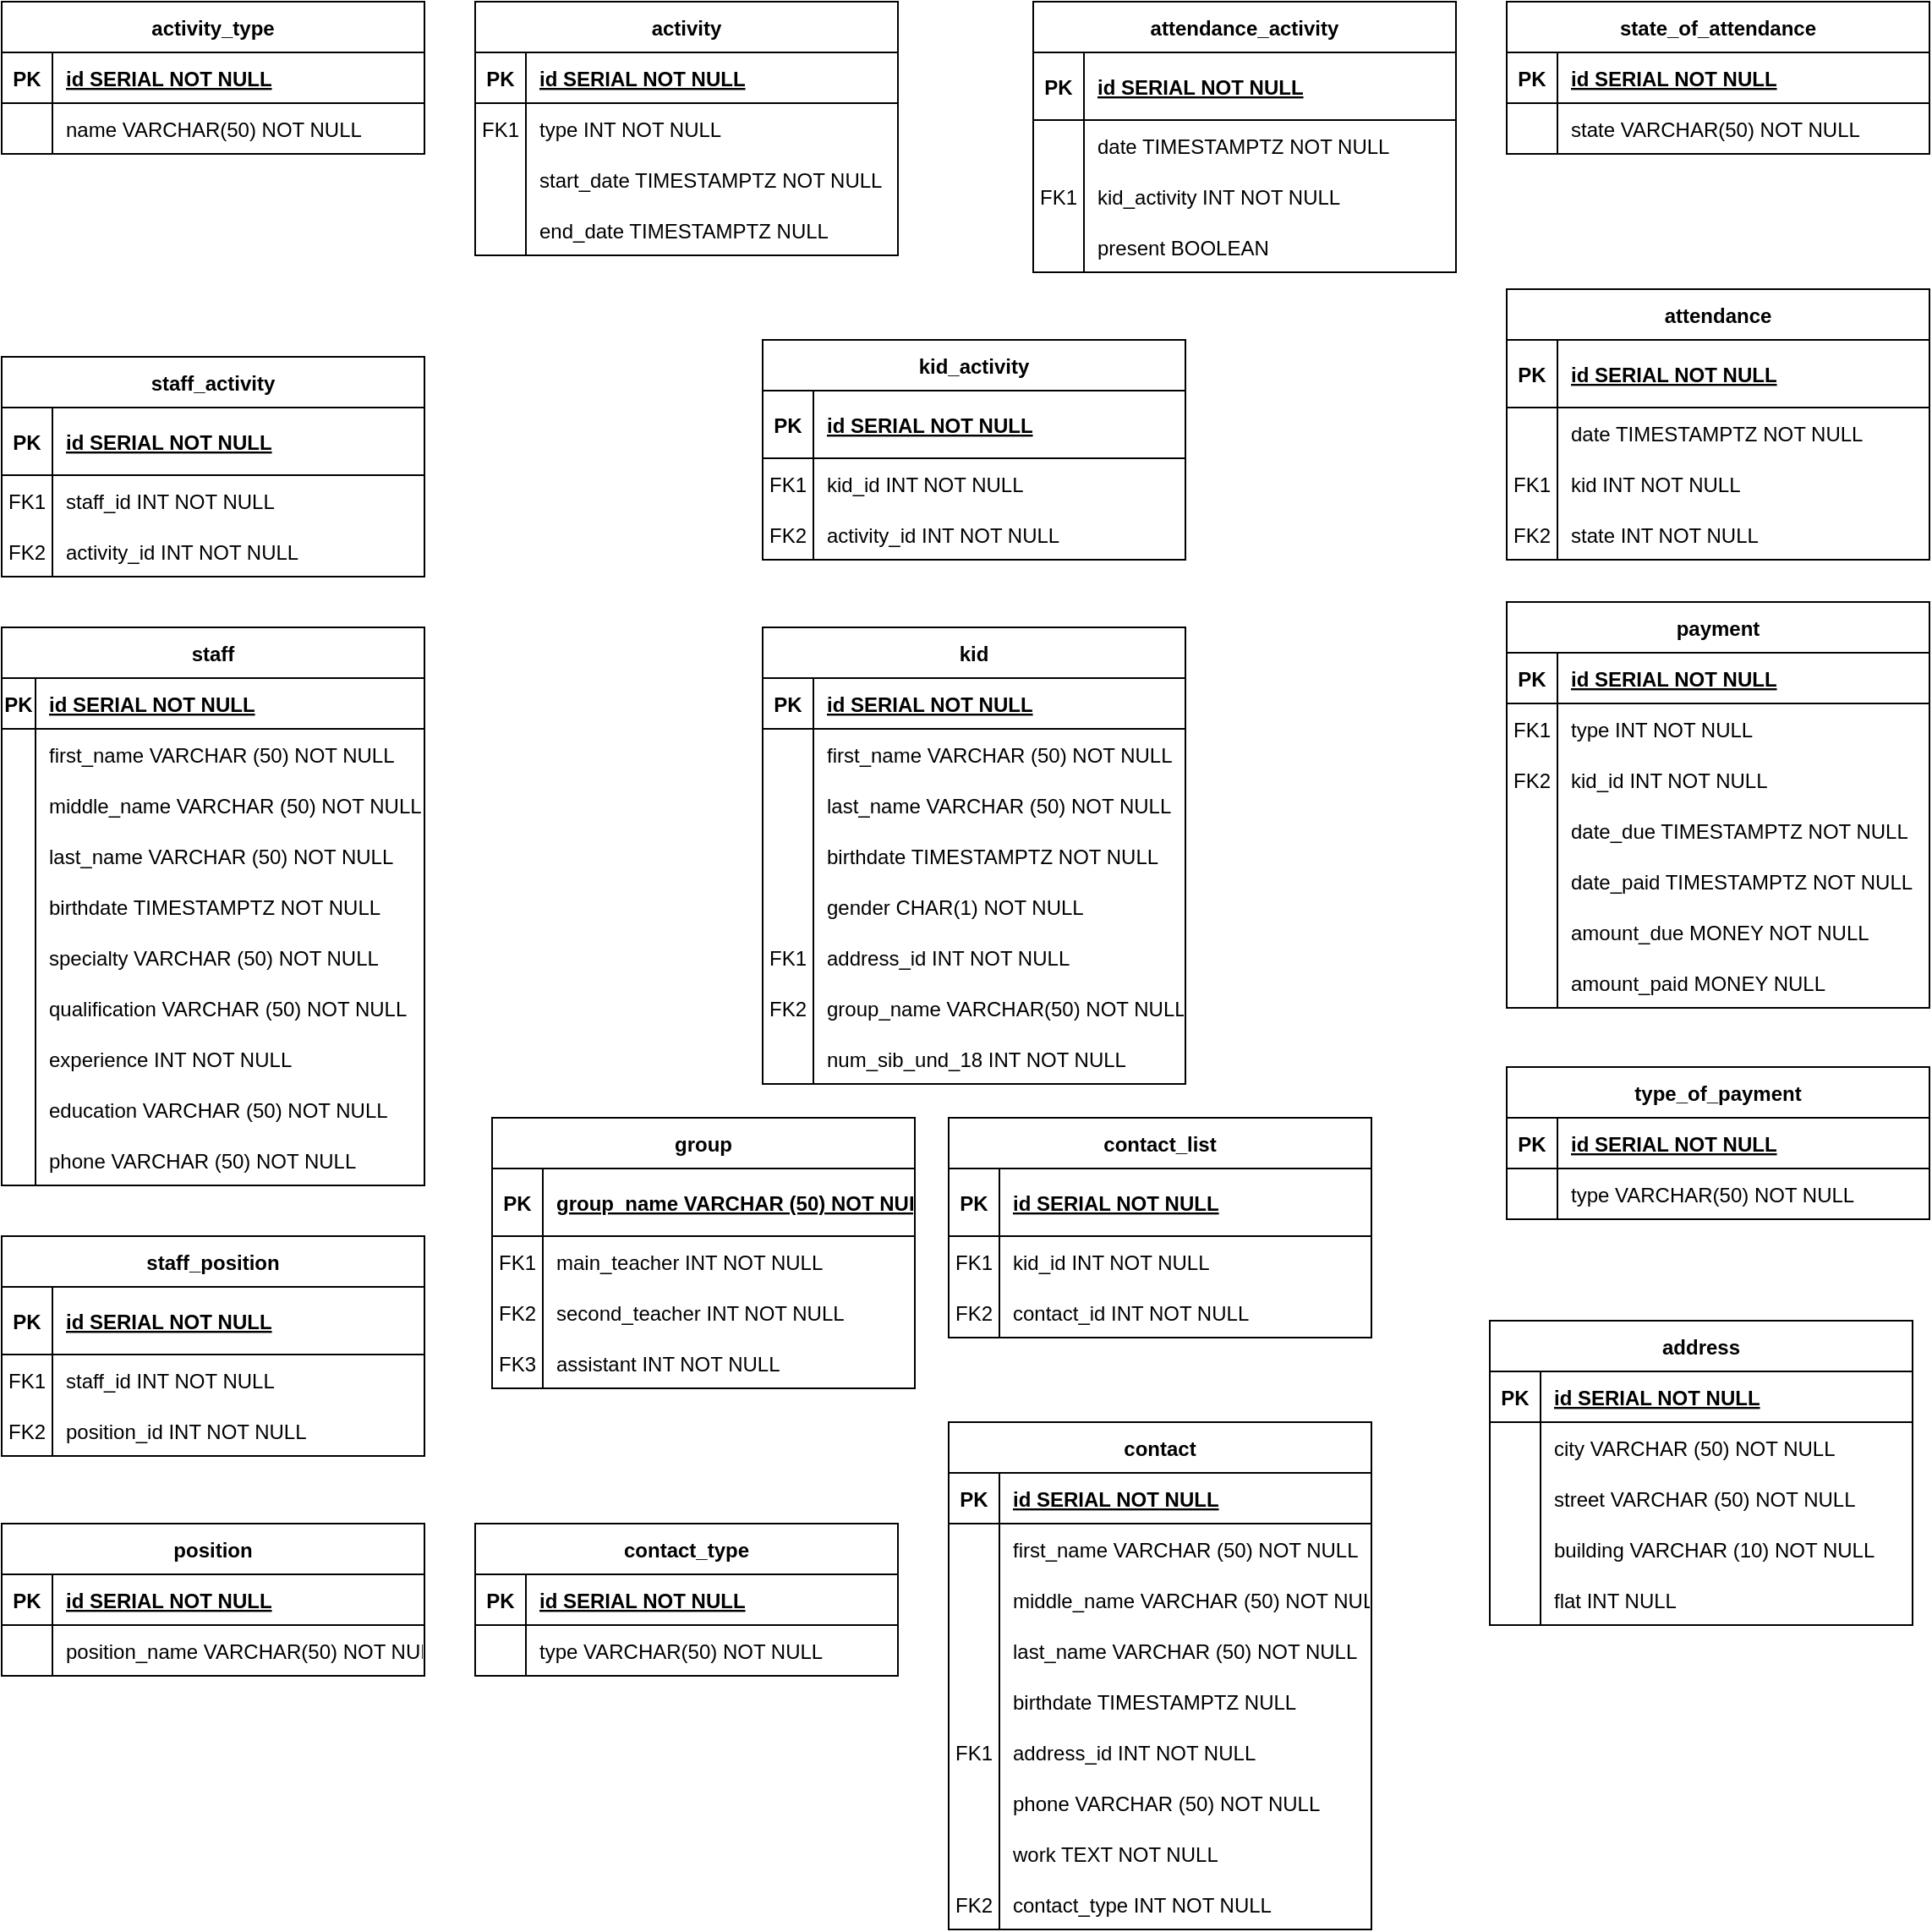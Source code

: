 <mxfile version="13.7.5" type="github">
  <diagram id="R2lEEEUBdFMjLlhIrx00" name="Page-1">
    <mxGraphModel dx="1730" dy="1028" grid="1" gridSize="10" guides="1" tooltips="1" connect="1" arrows="1" fold="1" page="1" pageScale="1" pageWidth="1169" pageHeight="827" math="0" shadow="0" extFonts="Permanent Marker^https://fonts.googleapis.com/css?family=Permanent+Marker">
      <root>
        <mxCell id="0" />
        <mxCell id="1" parent="0" />
        <mxCell id="ZOKaeOvNHsElPgNqhk1k-49" value="attendance_activity" style="shape=table;startSize=30;container=1;collapsible=1;childLayout=tableLayout;fixedRows=1;rowLines=0;fontStyle=1;align=center;resizeLast=1;" vertex="1" parent="1">
          <mxGeometry x="620" y="20" width="250" height="160" as="geometry" />
        </mxCell>
        <mxCell id="ZOKaeOvNHsElPgNqhk1k-50" value="" style="shape=partialRectangle;collapsible=0;dropTarget=0;pointerEvents=0;fillColor=none;points=[[0,0.5],[1,0.5]];portConstraint=eastwest;top=0;left=0;right=0;bottom=1;" vertex="1" parent="ZOKaeOvNHsElPgNqhk1k-49">
          <mxGeometry y="30" width="250" height="40" as="geometry" />
        </mxCell>
        <mxCell id="ZOKaeOvNHsElPgNqhk1k-51" value="PK" style="shape=partialRectangle;overflow=hidden;connectable=0;fillColor=none;top=0;left=0;bottom=0;right=0;fontStyle=1;" vertex="1" parent="ZOKaeOvNHsElPgNqhk1k-50">
          <mxGeometry width="30" height="40" as="geometry" />
        </mxCell>
        <mxCell id="ZOKaeOvNHsElPgNqhk1k-52" value="id SERIAL NOT NULL " style="shape=partialRectangle;overflow=hidden;connectable=0;fillColor=none;top=0;left=0;bottom=0;right=0;align=left;spacingLeft=6;fontStyle=5;" vertex="1" parent="ZOKaeOvNHsElPgNqhk1k-50">
          <mxGeometry x="30" width="220" height="40" as="geometry" />
        </mxCell>
        <mxCell id="ZOKaeOvNHsElPgNqhk1k-53" value="" style="shape=partialRectangle;collapsible=0;dropTarget=0;pointerEvents=0;fillColor=none;points=[[0,0.5],[1,0.5]];portConstraint=eastwest;top=0;left=0;right=0;bottom=0;" vertex="1" parent="ZOKaeOvNHsElPgNqhk1k-49">
          <mxGeometry y="70" width="250" height="30" as="geometry" />
        </mxCell>
        <mxCell id="ZOKaeOvNHsElPgNqhk1k-54" value="" style="shape=partialRectangle;overflow=hidden;connectable=0;fillColor=none;top=0;left=0;bottom=0;right=0;" vertex="1" parent="ZOKaeOvNHsElPgNqhk1k-53">
          <mxGeometry width="30" height="30" as="geometry" />
        </mxCell>
        <mxCell id="ZOKaeOvNHsElPgNqhk1k-55" value="date TIMESTAMPTZ NOT NULL" style="shape=partialRectangle;overflow=hidden;connectable=0;fillColor=none;top=0;left=0;bottom=0;right=0;align=left;spacingLeft=6;" vertex="1" parent="ZOKaeOvNHsElPgNqhk1k-53">
          <mxGeometry x="30" width="220" height="30" as="geometry" />
        </mxCell>
        <mxCell id="ZOKaeOvNHsElPgNqhk1k-56" value="" style="shape=partialRectangle;collapsible=0;dropTarget=0;pointerEvents=0;fillColor=none;points=[[0,0.5],[1,0.5]];portConstraint=eastwest;top=0;left=0;right=0;bottom=0;" vertex="1" parent="ZOKaeOvNHsElPgNqhk1k-49">
          <mxGeometry y="100" width="250" height="30" as="geometry" />
        </mxCell>
        <mxCell id="ZOKaeOvNHsElPgNqhk1k-57" value="FK1" style="shape=partialRectangle;overflow=hidden;connectable=0;fillColor=none;top=0;left=0;bottom=0;right=0;" vertex="1" parent="ZOKaeOvNHsElPgNqhk1k-56">
          <mxGeometry width="30" height="30" as="geometry" />
        </mxCell>
        <mxCell id="ZOKaeOvNHsElPgNqhk1k-58" value="kid_activity INT NOT NULL" style="shape=partialRectangle;overflow=hidden;connectable=0;fillColor=none;top=0;left=0;bottom=0;right=0;align=left;spacingLeft=6;" vertex="1" parent="ZOKaeOvNHsElPgNqhk1k-56">
          <mxGeometry x="30" width="220" height="30" as="geometry" />
        </mxCell>
        <mxCell id="ZOKaeOvNHsElPgNqhk1k-59" value="" style="shape=partialRectangle;collapsible=0;dropTarget=0;pointerEvents=0;fillColor=none;points=[[0,0.5],[1,0.5]];portConstraint=eastwest;top=0;left=0;right=0;bottom=0;" vertex="1" parent="ZOKaeOvNHsElPgNqhk1k-49">
          <mxGeometry y="130" width="250" height="30" as="geometry" />
        </mxCell>
        <mxCell id="ZOKaeOvNHsElPgNqhk1k-60" value="" style="shape=partialRectangle;overflow=hidden;connectable=0;fillColor=none;top=0;left=0;bottom=0;right=0;" vertex="1" parent="ZOKaeOvNHsElPgNqhk1k-59">
          <mxGeometry width="30" height="30" as="geometry" />
        </mxCell>
        <mxCell id="ZOKaeOvNHsElPgNqhk1k-61" value="present BOOLEAN" style="shape=partialRectangle;overflow=hidden;connectable=0;fillColor=none;top=0;left=0;bottom=0;right=0;align=left;spacingLeft=6;" vertex="1" parent="ZOKaeOvNHsElPgNqhk1k-59">
          <mxGeometry x="30" width="220" height="30" as="geometry" />
        </mxCell>
        <mxCell id="ZOKaeOvNHsElPgNqhk1k-279" value="state_of_attendance" style="shape=table;startSize=30;container=1;collapsible=1;childLayout=tableLayout;fixedRows=1;rowLines=0;fontStyle=1;align=center;resizeLast=1;" vertex="1" parent="1">
          <mxGeometry x="900" y="20" width="250" height="90" as="geometry" />
        </mxCell>
        <mxCell id="ZOKaeOvNHsElPgNqhk1k-280" value="" style="shape=partialRectangle;collapsible=0;dropTarget=0;pointerEvents=0;fillColor=none;points=[[0,0.5],[1,0.5]];portConstraint=eastwest;top=0;left=0;right=0;bottom=1;" vertex="1" parent="ZOKaeOvNHsElPgNqhk1k-279">
          <mxGeometry y="30" width="250" height="30" as="geometry" />
        </mxCell>
        <mxCell id="ZOKaeOvNHsElPgNqhk1k-281" value="PK" style="shape=partialRectangle;overflow=hidden;connectable=0;fillColor=none;top=0;left=0;bottom=0;right=0;fontStyle=1;" vertex="1" parent="ZOKaeOvNHsElPgNqhk1k-280">
          <mxGeometry width="30" height="30" as="geometry" />
        </mxCell>
        <mxCell id="ZOKaeOvNHsElPgNqhk1k-282" value="id SERIAL NOT NULL" style="shape=partialRectangle;overflow=hidden;connectable=0;fillColor=none;top=0;left=0;bottom=0;right=0;align=left;spacingLeft=6;fontStyle=5;" vertex="1" parent="ZOKaeOvNHsElPgNqhk1k-280">
          <mxGeometry x="30" width="220" height="30" as="geometry" />
        </mxCell>
        <mxCell id="ZOKaeOvNHsElPgNqhk1k-283" value="" style="shape=partialRectangle;collapsible=0;dropTarget=0;pointerEvents=0;fillColor=none;points=[[0,0.5],[1,0.5]];portConstraint=eastwest;top=0;left=0;right=0;bottom=0;" vertex="1" parent="ZOKaeOvNHsElPgNqhk1k-279">
          <mxGeometry y="60" width="250" height="30" as="geometry" />
        </mxCell>
        <mxCell id="ZOKaeOvNHsElPgNqhk1k-284" value="" style="shape=partialRectangle;overflow=hidden;connectable=0;fillColor=none;top=0;left=0;bottom=0;right=0;" vertex="1" parent="ZOKaeOvNHsElPgNqhk1k-283">
          <mxGeometry width="30" height="30" as="geometry" />
        </mxCell>
        <mxCell id="ZOKaeOvNHsElPgNqhk1k-285" value="state VARCHAR(50) NOT NULL" style="shape=partialRectangle;overflow=hidden;connectable=0;fillColor=none;top=0;left=0;bottom=0;right=0;align=left;spacingLeft=6;" vertex="1" parent="ZOKaeOvNHsElPgNqhk1k-283">
          <mxGeometry x="30" width="220" height="30" as="geometry" />
        </mxCell>
        <mxCell id="ZOKaeOvNHsElPgNqhk1k-34" value="attendance" style="shape=table;startSize=30;container=1;collapsible=1;childLayout=tableLayout;fixedRows=1;rowLines=0;fontStyle=1;align=center;resizeLast=1;" vertex="1" parent="1">
          <mxGeometry x="900" y="190" width="250" height="160" as="geometry" />
        </mxCell>
        <mxCell id="ZOKaeOvNHsElPgNqhk1k-35" value="" style="shape=partialRectangle;collapsible=0;dropTarget=0;pointerEvents=0;fillColor=none;points=[[0,0.5],[1,0.5]];portConstraint=eastwest;top=0;left=0;right=0;bottom=1;" vertex="1" parent="ZOKaeOvNHsElPgNqhk1k-34">
          <mxGeometry y="30" width="250" height="40" as="geometry" />
        </mxCell>
        <mxCell id="ZOKaeOvNHsElPgNqhk1k-36" value="PK" style="shape=partialRectangle;overflow=hidden;connectable=0;fillColor=none;top=0;left=0;bottom=0;right=0;fontStyle=1;" vertex="1" parent="ZOKaeOvNHsElPgNqhk1k-35">
          <mxGeometry width="30" height="40" as="geometry" />
        </mxCell>
        <mxCell id="ZOKaeOvNHsElPgNqhk1k-37" value="id SERIAL NOT NULL " style="shape=partialRectangle;overflow=hidden;connectable=0;fillColor=none;top=0;left=0;bottom=0;right=0;align=left;spacingLeft=6;fontStyle=5;" vertex="1" parent="ZOKaeOvNHsElPgNqhk1k-35">
          <mxGeometry x="30" width="220" height="40" as="geometry" />
        </mxCell>
        <mxCell id="ZOKaeOvNHsElPgNqhk1k-38" value="" style="shape=partialRectangle;collapsible=0;dropTarget=0;pointerEvents=0;fillColor=none;points=[[0,0.5],[1,0.5]];portConstraint=eastwest;top=0;left=0;right=0;bottom=0;" vertex="1" parent="ZOKaeOvNHsElPgNqhk1k-34">
          <mxGeometry y="70" width="250" height="30" as="geometry" />
        </mxCell>
        <mxCell id="ZOKaeOvNHsElPgNqhk1k-39" value="" style="shape=partialRectangle;overflow=hidden;connectable=0;fillColor=none;top=0;left=0;bottom=0;right=0;" vertex="1" parent="ZOKaeOvNHsElPgNqhk1k-38">
          <mxGeometry width="30" height="30" as="geometry" />
        </mxCell>
        <mxCell id="ZOKaeOvNHsElPgNqhk1k-40" value="date TIMESTAMPTZ NOT NULL" style="shape=partialRectangle;overflow=hidden;connectable=0;fillColor=none;top=0;left=0;bottom=0;right=0;align=left;spacingLeft=6;" vertex="1" parent="ZOKaeOvNHsElPgNqhk1k-38">
          <mxGeometry x="30" width="220" height="30" as="geometry" />
        </mxCell>
        <mxCell id="ZOKaeOvNHsElPgNqhk1k-41" value="" style="shape=partialRectangle;collapsible=0;dropTarget=0;pointerEvents=0;fillColor=none;points=[[0,0.5],[1,0.5]];portConstraint=eastwest;top=0;left=0;right=0;bottom=0;" vertex="1" parent="ZOKaeOvNHsElPgNqhk1k-34">
          <mxGeometry y="100" width="250" height="30" as="geometry" />
        </mxCell>
        <mxCell id="ZOKaeOvNHsElPgNqhk1k-42" value="FK1" style="shape=partialRectangle;overflow=hidden;connectable=0;fillColor=none;top=0;left=0;bottom=0;right=0;" vertex="1" parent="ZOKaeOvNHsElPgNqhk1k-41">
          <mxGeometry width="30" height="30" as="geometry" />
        </mxCell>
        <mxCell id="ZOKaeOvNHsElPgNqhk1k-43" value="kid INT NOT NULL" style="shape=partialRectangle;overflow=hidden;connectable=0;fillColor=none;top=0;left=0;bottom=0;right=0;align=left;spacingLeft=6;" vertex="1" parent="ZOKaeOvNHsElPgNqhk1k-41">
          <mxGeometry x="30" width="220" height="30" as="geometry" />
        </mxCell>
        <mxCell id="ZOKaeOvNHsElPgNqhk1k-44" value="" style="shape=partialRectangle;collapsible=0;dropTarget=0;pointerEvents=0;fillColor=none;points=[[0,0.5],[1,0.5]];portConstraint=eastwest;top=0;left=0;right=0;bottom=0;" vertex="1" parent="ZOKaeOvNHsElPgNqhk1k-34">
          <mxGeometry y="130" width="250" height="30" as="geometry" />
        </mxCell>
        <mxCell id="ZOKaeOvNHsElPgNqhk1k-45" value="FK2" style="shape=partialRectangle;overflow=hidden;connectable=0;fillColor=none;top=0;left=0;bottom=0;right=0;" vertex="1" parent="ZOKaeOvNHsElPgNqhk1k-44">
          <mxGeometry width="30" height="30" as="geometry" />
        </mxCell>
        <mxCell id="ZOKaeOvNHsElPgNqhk1k-46" value="state INT NOT NULL" style="shape=partialRectangle;overflow=hidden;connectable=0;fillColor=none;top=0;left=0;bottom=0;right=0;align=left;spacingLeft=6;" vertex="1" parent="ZOKaeOvNHsElPgNqhk1k-44">
          <mxGeometry x="30" width="220" height="30" as="geometry" />
        </mxCell>
        <mxCell id="C-vyLk0tnHw3VtMMgP7b-23" value="activity" style="shape=table;startSize=30;container=1;collapsible=1;childLayout=tableLayout;fixedRows=1;rowLines=0;fontStyle=1;align=center;resizeLast=1;" parent="1" vertex="1">
          <mxGeometry x="290" y="20" width="250" height="150" as="geometry" />
        </mxCell>
        <mxCell id="C-vyLk0tnHw3VtMMgP7b-24" value="" style="shape=partialRectangle;collapsible=0;dropTarget=0;pointerEvents=0;fillColor=none;points=[[0,0.5],[1,0.5]];portConstraint=eastwest;top=0;left=0;right=0;bottom=1;" parent="C-vyLk0tnHw3VtMMgP7b-23" vertex="1">
          <mxGeometry y="30" width="250" height="30" as="geometry" />
        </mxCell>
        <mxCell id="C-vyLk0tnHw3VtMMgP7b-25" value="PK" style="shape=partialRectangle;overflow=hidden;connectable=0;fillColor=none;top=0;left=0;bottom=0;right=0;fontStyle=1;" parent="C-vyLk0tnHw3VtMMgP7b-24" vertex="1">
          <mxGeometry width="30" height="30" as="geometry" />
        </mxCell>
        <mxCell id="C-vyLk0tnHw3VtMMgP7b-26" value="id SERIAL NOT NULL " style="shape=partialRectangle;overflow=hidden;connectable=0;fillColor=none;top=0;left=0;bottom=0;right=0;align=left;spacingLeft=6;fontStyle=5;" parent="C-vyLk0tnHw3VtMMgP7b-24" vertex="1">
          <mxGeometry x="30" width="220" height="30" as="geometry" />
        </mxCell>
        <mxCell id="C-vyLk0tnHw3VtMMgP7b-27" value="" style="shape=partialRectangle;collapsible=0;dropTarget=0;pointerEvents=0;fillColor=none;points=[[0,0.5],[1,0.5]];portConstraint=eastwest;top=0;left=0;right=0;bottom=0;" parent="C-vyLk0tnHw3VtMMgP7b-23" vertex="1">
          <mxGeometry y="60" width="250" height="30" as="geometry" />
        </mxCell>
        <mxCell id="C-vyLk0tnHw3VtMMgP7b-28" value="FK1" style="shape=partialRectangle;overflow=hidden;connectable=0;fillColor=none;top=0;left=0;bottom=0;right=0;" parent="C-vyLk0tnHw3VtMMgP7b-27" vertex="1">
          <mxGeometry width="30" height="30" as="geometry" />
        </mxCell>
        <mxCell id="C-vyLk0tnHw3VtMMgP7b-29" value="type INT NOT NULL" style="shape=partialRectangle;overflow=hidden;connectable=0;fillColor=none;top=0;left=0;bottom=0;right=0;align=left;spacingLeft=6;" parent="C-vyLk0tnHw3VtMMgP7b-27" vertex="1">
          <mxGeometry x="30" width="220" height="30" as="geometry" />
        </mxCell>
        <mxCell id="ZOKaeOvNHsElPgNqhk1k-4" value="" style="shape=partialRectangle;collapsible=0;dropTarget=0;pointerEvents=0;fillColor=none;points=[[0,0.5],[1,0.5]];portConstraint=eastwest;top=0;left=0;right=0;bottom=0;" vertex="1" parent="C-vyLk0tnHw3VtMMgP7b-23">
          <mxGeometry y="90" width="250" height="30" as="geometry" />
        </mxCell>
        <mxCell id="ZOKaeOvNHsElPgNqhk1k-5" value="" style="shape=partialRectangle;overflow=hidden;connectable=0;fillColor=none;top=0;left=0;bottom=0;right=0;" vertex="1" parent="ZOKaeOvNHsElPgNqhk1k-4">
          <mxGeometry width="30" height="30" as="geometry" />
        </mxCell>
        <mxCell id="ZOKaeOvNHsElPgNqhk1k-6" value="start_date TIMESTAMPTZ NOT NULL" style="shape=partialRectangle;overflow=hidden;connectable=0;fillColor=none;top=0;left=0;bottom=0;right=0;align=left;spacingLeft=6;" vertex="1" parent="ZOKaeOvNHsElPgNqhk1k-4">
          <mxGeometry x="30" width="220" height="30" as="geometry" />
        </mxCell>
        <mxCell id="ZOKaeOvNHsElPgNqhk1k-7" value="" style="shape=partialRectangle;collapsible=0;dropTarget=0;pointerEvents=0;fillColor=none;points=[[0,0.5],[1,0.5]];portConstraint=eastwest;top=0;left=0;right=0;bottom=0;" vertex="1" parent="C-vyLk0tnHw3VtMMgP7b-23">
          <mxGeometry y="120" width="250" height="30" as="geometry" />
        </mxCell>
        <mxCell id="ZOKaeOvNHsElPgNqhk1k-8" value="" style="shape=partialRectangle;overflow=hidden;connectable=0;fillColor=none;top=0;left=0;bottom=0;right=0;" vertex="1" parent="ZOKaeOvNHsElPgNqhk1k-7">
          <mxGeometry width="30" height="30" as="geometry" />
        </mxCell>
        <mxCell id="ZOKaeOvNHsElPgNqhk1k-9" value="end_date TIMESTAMPTZ NULL" style="shape=partialRectangle;overflow=hidden;connectable=0;fillColor=none;top=0;left=0;bottom=0;right=0;align=left;spacingLeft=6;" vertex="1" parent="ZOKaeOvNHsElPgNqhk1k-7">
          <mxGeometry x="30" width="220" height="30" as="geometry" />
        </mxCell>
        <mxCell id="C-vyLk0tnHw3VtMMgP7b-2" value="activity_type" style="shape=table;startSize=30;container=1;collapsible=1;childLayout=tableLayout;fixedRows=1;rowLines=0;fontStyle=1;align=center;resizeLast=1;" parent="1" vertex="1">
          <mxGeometry x="10" y="20" width="250" height="90" as="geometry" />
        </mxCell>
        <mxCell id="C-vyLk0tnHw3VtMMgP7b-3" value="" style="shape=partialRectangle;collapsible=0;dropTarget=0;pointerEvents=0;fillColor=none;points=[[0,0.5],[1,0.5]];portConstraint=eastwest;top=0;left=0;right=0;bottom=1;" parent="C-vyLk0tnHw3VtMMgP7b-2" vertex="1">
          <mxGeometry y="30" width="250" height="30" as="geometry" />
        </mxCell>
        <mxCell id="C-vyLk0tnHw3VtMMgP7b-4" value="PK" style="shape=partialRectangle;overflow=hidden;connectable=0;fillColor=none;top=0;left=0;bottom=0;right=0;fontStyle=1;" parent="C-vyLk0tnHw3VtMMgP7b-3" vertex="1">
          <mxGeometry width="30" height="30" as="geometry" />
        </mxCell>
        <mxCell id="C-vyLk0tnHw3VtMMgP7b-5" value="id SERIAL NOT NULL" style="shape=partialRectangle;overflow=hidden;connectable=0;fillColor=none;top=0;left=0;bottom=0;right=0;align=left;spacingLeft=6;fontStyle=5;" parent="C-vyLk0tnHw3VtMMgP7b-3" vertex="1">
          <mxGeometry x="30" width="220" height="30" as="geometry" />
        </mxCell>
        <mxCell id="C-vyLk0tnHw3VtMMgP7b-6" value="" style="shape=partialRectangle;collapsible=0;dropTarget=0;pointerEvents=0;fillColor=none;points=[[0,0.5],[1,0.5]];portConstraint=eastwest;top=0;left=0;right=0;bottom=0;" parent="C-vyLk0tnHw3VtMMgP7b-2" vertex="1">
          <mxGeometry y="60" width="250" height="30" as="geometry" />
        </mxCell>
        <mxCell id="C-vyLk0tnHw3VtMMgP7b-7" value="" style="shape=partialRectangle;overflow=hidden;connectable=0;fillColor=none;top=0;left=0;bottom=0;right=0;" parent="C-vyLk0tnHw3VtMMgP7b-6" vertex="1">
          <mxGeometry width="30" height="30" as="geometry" />
        </mxCell>
        <mxCell id="C-vyLk0tnHw3VtMMgP7b-8" value="name VARCHAR(50) NOT NULL" style="shape=partialRectangle;overflow=hidden;connectable=0;fillColor=none;top=0;left=0;bottom=0;right=0;align=left;spacingLeft=6;" parent="C-vyLk0tnHw3VtMMgP7b-6" vertex="1">
          <mxGeometry x="30" width="220" height="30" as="geometry" />
        </mxCell>
        <mxCell id="ZOKaeOvNHsElPgNqhk1k-259" value="staff_activity" style="shape=table;startSize=30;container=1;collapsible=1;childLayout=tableLayout;fixedRows=1;rowLines=0;fontStyle=1;align=center;resizeLast=1;" vertex="1" parent="1">
          <mxGeometry x="10" y="230" width="250" height="130" as="geometry" />
        </mxCell>
        <mxCell id="ZOKaeOvNHsElPgNqhk1k-260" value="" style="shape=partialRectangle;collapsible=0;dropTarget=0;pointerEvents=0;fillColor=none;points=[[0,0.5],[1,0.5]];portConstraint=eastwest;top=0;left=0;right=0;bottom=1;" vertex="1" parent="ZOKaeOvNHsElPgNqhk1k-259">
          <mxGeometry y="30" width="250" height="40" as="geometry" />
        </mxCell>
        <mxCell id="ZOKaeOvNHsElPgNqhk1k-261" value="PK" style="shape=partialRectangle;overflow=hidden;connectable=0;fillColor=none;top=0;left=0;bottom=0;right=0;fontStyle=1;" vertex="1" parent="ZOKaeOvNHsElPgNqhk1k-260">
          <mxGeometry width="30" height="40" as="geometry" />
        </mxCell>
        <mxCell id="ZOKaeOvNHsElPgNqhk1k-262" value="id SERIAL NOT NULL " style="shape=partialRectangle;overflow=hidden;connectable=0;fillColor=none;top=0;left=0;bottom=0;right=0;align=left;spacingLeft=6;fontStyle=5;" vertex="1" parent="ZOKaeOvNHsElPgNqhk1k-260">
          <mxGeometry x="30" width="220" height="40" as="geometry" />
        </mxCell>
        <mxCell id="ZOKaeOvNHsElPgNqhk1k-263" value="" style="shape=partialRectangle;collapsible=0;dropTarget=0;pointerEvents=0;fillColor=none;points=[[0,0.5],[1,0.5]];portConstraint=eastwest;top=0;left=0;right=0;bottom=0;" vertex="1" parent="ZOKaeOvNHsElPgNqhk1k-259">
          <mxGeometry y="70" width="250" height="30" as="geometry" />
        </mxCell>
        <mxCell id="ZOKaeOvNHsElPgNqhk1k-264" value="FK1" style="shape=partialRectangle;overflow=hidden;connectable=0;fillColor=none;top=0;left=0;bottom=0;right=0;" vertex="1" parent="ZOKaeOvNHsElPgNqhk1k-263">
          <mxGeometry width="30" height="30" as="geometry" />
        </mxCell>
        <mxCell id="ZOKaeOvNHsElPgNqhk1k-265" value="staff_id INT NOT NULL" style="shape=partialRectangle;overflow=hidden;connectable=0;fillColor=none;top=0;left=0;bottom=0;right=0;align=left;spacingLeft=6;" vertex="1" parent="ZOKaeOvNHsElPgNqhk1k-263">
          <mxGeometry x="30" width="220" height="30" as="geometry" />
        </mxCell>
        <mxCell id="ZOKaeOvNHsElPgNqhk1k-266" value="" style="shape=partialRectangle;collapsible=0;dropTarget=0;pointerEvents=0;fillColor=none;points=[[0,0.5],[1,0.5]];portConstraint=eastwest;top=0;left=0;right=0;bottom=0;" vertex="1" parent="ZOKaeOvNHsElPgNqhk1k-259">
          <mxGeometry y="100" width="250" height="30" as="geometry" />
        </mxCell>
        <mxCell id="ZOKaeOvNHsElPgNqhk1k-267" value="FK2" style="shape=partialRectangle;overflow=hidden;connectable=0;fillColor=none;top=0;left=0;bottom=0;right=0;" vertex="1" parent="ZOKaeOvNHsElPgNqhk1k-266">
          <mxGeometry width="30" height="30" as="geometry" />
        </mxCell>
        <mxCell id="ZOKaeOvNHsElPgNqhk1k-268" value="activity_id INT NOT NULL" style="shape=partialRectangle;overflow=hidden;connectable=0;fillColor=none;top=0;left=0;bottom=0;right=0;align=left;spacingLeft=6;" vertex="1" parent="ZOKaeOvNHsElPgNqhk1k-266">
          <mxGeometry x="30" width="220" height="30" as="geometry" />
        </mxCell>
        <mxCell id="ZOKaeOvNHsElPgNqhk1k-174" value="kid_activity" style="shape=table;startSize=30;container=1;collapsible=1;childLayout=tableLayout;fixedRows=1;rowLines=0;fontStyle=1;align=center;resizeLast=1;" vertex="1" parent="1">
          <mxGeometry x="460" y="220" width="250" height="130" as="geometry" />
        </mxCell>
        <mxCell id="ZOKaeOvNHsElPgNqhk1k-175" value="" style="shape=partialRectangle;collapsible=0;dropTarget=0;pointerEvents=0;fillColor=none;points=[[0,0.5],[1,0.5]];portConstraint=eastwest;top=0;left=0;right=0;bottom=1;" vertex="1" parent="ZOKaeOvNHsElPgNqhk1k-174">
          <mxGeometry y="30" width="250" height="40" as="geometry" />
        </mxCell>
        <mxCell id="ZOKaeOvNHsElPgNqhk1k-176" value="PK" style="shape=partialRectangle;overflow=hidden;connectable=0;fillColor=none;top=0;left=0;bottom=0;right=0;fontStyle=1;" vertex="1" parent="ZOKaeOvNHsElPgNqhk1k-175">
          <mxGeometry width="30" height="40" as="geometry" />
        </mxCell>
        <mxCell id="ZOKaeOvNHsElPgNqhk1k-177" value="id SERIAL NOT NULL " style="shape=partialRectangle;overflow=hidden;connectable=0;fillColor=none;top=0;left=0;bottom=0;right=0;align=left;spacingLeft=6;fontStyle=5;" vertex="1" parent="ZOKaeOvNHsElPgNqhk1k-175">
          <mxGeometry x="30" width="220" height="40" as="geometry" />
        </mxCell>
        <mxCell id="ZOKaeOvNHsElPgNqhk1k-178" value="" style="shape=partialRectangle;collapsible=0;dropTarget=0;pointerEvents=0;fillColor=none;points=[[0,0.5],[1,0.5]];portConstraint=eastwest;top=0;left=0;right=0;bottom=0;" vertex="1" parent="ZOKaeOvNHsElPgNqhk1k-174">
          <mxGeometry y="70" width="250" height="30" as="geometry" />
        </mxCell>
        <mxCell id="ZOKaeOvNHsElPgNqhk1k-179" value="FK1" style="shape=partialRectangle;overflow=hidden;connectable=0;fillColor=none;top=0;left=0;bottom=0;right=0;" vertex="1" parent="ZOKaeOvNHsElPgNqhk1k-178">
          <mxGeometry width="30" height="30" as="geometry" />
        </mxCell>
        <mxCell id="ZOKaeOvNHsElPgNqhk1k-180" value="kid_id INT NOT NULL" style="shape=partialRectangle;overflow=hidden;connectable=0;fillColor=none;top=0;left=0;bottom=0;right=0;align=left;spacingLeft=6;" vertex="1" parent="ZOKaeOvNHsElPgNqhk1k-178">
          <mxGeometry x="30" width="220" height="30" as="geometry" />
        </mxCell>
        <mxCell id="ZOKaeOvNHsElPgNqhk1k-181" value="" style="shape=partialRectangle;collapsible=0;dropTarget=0;pointerEvents=0;fillColor=none;points=[[0,0.5],[1,0.5]];portConstraint=eastwest;top=0;left=0;right=0;bottom=0;" vertex="1" parent="ZOKaeOvNHsElPgNqhk1k-174">
          <mxGeometry y="100" width="250" height="30" as="geometry" />
        </mxCell>
        <mxCell id="ZOKaeOvNHsElPgNqhk1k-182" value="FK2" style="shape=partialRectangle;overflow=hidden;connectable=0;fillColor=none;top=0;left=0;bottom=0;right=0;" vertex="1" parent="ZOKaeOvNHsElPgNqhk1k-181">
          <mxGeometry width="30" height="30" as="geometry" />
        </mxCell>
        <mxCell id="ZOKaeOvNHsElPgNqhk1k-183" value="activity_id INT NOT NULL" style="shape=partialRectangle;overflow=hidden;connectable=0;fillColor=none;top=0;left=0;bottom=0;right=0;align=left;spacingLeft=6;" vertex="1" parent="ZOKaeOvNHsElPgNqhk1k-181">
          <mxGeometry x="30" width="220" height="30" as="geometry" />
        </mxCell>
        <mxCell id="ZOKaeOvNHsElPgNqhk1k-184" value="payment" style="shape=table;startSize=30;container=1;collapsible=1;childLayout=tableLayout;fixedRows=1;rowLines=0;fontStyle=1;align=center;resizeLast=1;" vertex="1" parent="1">
          <mxGeometry x="900" y="375" width="250" height="240" as="geometry" />
        </mxCell>
        <mxCell id="ZOKaeOvNHsElPgNqhk1k-185" value="" style="shape=partialRectangle;collapsible=0;dropTarget=0;pointerEvents=0;fillColor=none;points=[[0,0.5],[1,0.5]];portConstraint=eastwest;top=0;left=0;right=0;bottom=1;" vertex="1" parent="ZOKaeOvNHsElPgNqhk1k-184">
          <mxGeometry y="30" width="250" height="30" as="geometry" />
        </mxCell>
        <mxCell id="ZOKaeOvNHsElPgNqhk1k-186" value="PK" style="shape=partialRectangle;overflow=hidden;connectable=0;fillColor=none;top=0;left=0;bottom=0;right=0;fontStyle=1;" vertex="1" parent="ZOKaeOvNHsElPgNqhk1k-185">
          <mxGeometry width="30" height="30" as="geometry" />
        </mxCell>
        <mxCell id="ZOKaeOvNHsElPgNqhk1k-187" value="id SERIAL NOT NULL" style="shape=partialRectangle;overflow=hidden;connectable=0;fillColor=none;top=0;left=0;bottom=0;right=0;align=left;spacingLeft=6;fontStyle=5;" vertex="1" parent="ZOKaeOvNHsElPgNqhk1k-185">
          <mxGeometry x="30" width="220" height="30" as="geometry" />
        </mxCell>
        <mxCell id="ZOKaeOvNHsElPgNqhk1k-188" value="" style="shape=partialRectangle;collapsible=0;dropTarget=0;pointerEvents=0;fillColor=none;points=[[0,0.5],[1,0.5]];portConstraint=eastwest;top=0;left=0;right=0;bottom=0;" vertex="1" parent="ZOKaeOvNHsElPgNqhk1k-184">
          <mxGeometry y="60" width="250" height="30" as="geometry" />
        </mxCell>
        <mxCell id="ZOKaeOvNHsElPgNqhk1k-189" value="FK1" style="shape=partialRectangle;overflow=hidden;connectable=0;fillColor=none;top=0;left=0;bottom=0;right=0;" vertex="1" parent="ZOKaeOvNHsElPgNqhk1k-188">
          <mxGeometry width="30" height="30" as="geometry" />
        </mxCell>
        <mxCell id="ZOKaeOvNHsElPgNqhk1k-190" value="type INT NOT NULL" style="shape=partialRectangle;overflow=hidden;connectable=0;fillColor=none;top=0;left=0;bottom=0;right=0;align=left;spacingLeft=6;" vertex="1" parent="ZOKaeOvNHsElPgNqhk1k-188">
          <mxGeometry x="30" width="220" height="30" as="geometry" />
        </mxCell>
        <mxCell id="ZOKaeOvNHsElPgNqhk1k-191" value="" style="shape=partialRectangle;collapsible=0;dropTarget=0;pointerEvents=0;fillColor=none;points=[[0,0.5],[1,0.5]];portConstraint=eastwest;top=0;left=0;right=0;bottom=0;" vertex="1" parent="ZOKaeOvNHsElPgNqhk1k-184">
          <mxGeometry y="90" width="250" height="30" as="geometry" />
        </mxCell>
        <mxCell id="ZOKaeOvNHsElPgNqhk1k-192" value="FK2" style="shape=partialRectangle;overflow=hidden;connectable=0;fillColor=none;top=0;left=0;bottom=0;right=0;" vertex="1" parent="ZOKaeOvNHsElPgNqhk1k-191">
          <mxGeometry width="30" height="30" as="geometry" />
        </mxCell>
        <mxCell id="ZOKaeOvNHsElPgNqhk1k-193" value="kid_id INT NOT NULL" style="shape=partialRectangle;overflow=hidden;connectable=0;fillColor=none;top=0;left=0;bottom=0;right=0;align=left;spacingLeft=6;" vertex="1" parent="ZOKaeOvNHsElPgNqhk1k-191">
          <mxGeometry x="30" width="220" height="30" as="geometry" />
        </mxCell>
        <mxCell id="ZOKaeOvNHsElPgNqhk1k-194" value="" style="shape=partialRectangle;collapsible=0;dropTarget=0;pointerEvents=0;fillColor=none;points=[[0,0.5],[1,0.5]];portConstraint=eastwest;top=0;left=0;right=0;bottom=0;" vertex="1" parent="ZOKaeOvNHsElPgNqhk1k-184">
          <mxGeometry y="120" width="250" height="30" as="geometry" />
        </mxCell>
        <mxCell id="ZOKaeOvNHsElPgNqhk1k-195" value="" style="shape=partialRectangle;overflow=hidden;connectable=0;fillColor=none;top=0;left=0;bottom=0;right=0;" vertex="1" parent="ZOKaeOvNHsElPgNqhk1k-194">
          <mxGeometry width="30" height="30" as="geometry" />
        </mxCell>
        <mxCell id="ZOKaeOvNHsElPgNqhk1k-196" value="date_due TIMESTAMPTZ NOT NULL" style="shape=partialRectangle;overflow=hidden;connectable=0;fillColor=none;top=0;left=0;bottom=0;right=0;align=left;spacingLeft=6;" vertex="1" parent="ZOKaeOvNHsElPgNqhk1k-194">
          <mxGeometry x="30" width="220" height="30" as="geometry" />
        </mxCell>
        <mxCell id="ZOKaeOvNHsElPgNqhk1k-209" value="" style="shape=partialRectangle;collapsible=0;dropTarget=0;pointerEvents=0;fillColor=none;points=[[0,0.5],[1,0.5]];portConstraint=eastwest;top=0;left=0;right=0;bottom=0;" vertex="1" parent="ZOKaeOvNHsElPgNqhk1k-184">
          <mxGeometry y="150" width="250" height="30" as="geometry" />
        </mxCell>
        <mxCell id="ZOKaeOvNHsElPgNqhk1k-210" value="" style="shape=partialRectangle;overflow=hidden;connectable=0;fillColor=none;top=0;left=0;bottom=0;right=0;" vertex="1" parent="ZOKaeOvNHsElPgNqhk1k-209">
          <mxGeometry width="30" height="30" as="geometry" />
        </mxCell>
        <mxCell id="ZOKaeOvNHsElPgNqhk1k-211" value="date_paid TIMESTAMPTZ NOT NULL" style="shape=partialRectangle;overflow=hidden;connectable=0;fillColor=none;top=0;left=0;bottom=0;right=0;align=left;spacingLeft=6;" vertex="1" parent="ZOKaeOvNHsElPgNqhk1k-209">
          <mxGeometry x="30" width="220" height="30" as="geometry" />
        </mxCell>
        <mxCell id="ZOKaeOvNHsElPgNqhk1k-197" value="" style="shape=partialRectangle;collapsible=0;dropTarget=0;pointerEvents=0;fillColor=none;points=[[0,0.5],[1,0.5]];portConstraint=eastwest;top=0;left=0;right=0;bottom=0;" vertex="1" parent="ZOKaeOvNHsElPgNqhk1k-184">
          <mxGeometry y="180" width="250" height="30" as="geometry" />
        </mxCell>
        <mxCell id="ZOKaeOvNHsElPgNqhk1k-198" value="" style="shape=partialRectangle;overflow=hidden;connectable=0;fillColor=none;top=0;left=0;bottom=0;right=0;" vertex="1" parent="ZOKaeOvNHsElPgNqhk1k-197">
          <mxGeometry width="30" height="30" as="geometry" />
        </mxCell>
        <mxCell id="ZOKaeOvNHsElPgNqhk1k-199" value="amount_due MONEY NOT NULL" style="shape=partialRectangle;overflow=hidden;connectable=0;fillColor=none;top=0;left=0;bottom=0;right=0;align=left;spacingLeft=6;" vertex="1" parent="ZOKaeOvNHsElPgNqhk1k-197">
          <mxGeometry x="30" width="220" height="30" as="geometry" />
        </mxCell>
        <mxCell id="ZOKaeOvNHsElPgNqhk1k-200" value="" style="shape=partialRectangle;collapsible=0;dropTarget=0;pointerEvents=0;fillColor=none;points=[[0,0.5],[1,0.5]];portConstraint=eastwest;top=0;left=0;right=0;bottom=0;" vertex="1" parent="ZOKaeOvNHsElPgNqhk1k-184">
          <mxGeometry y="210" width="250" height="30" as="geometry" />
        </mxCell>
        <mxCell id="ZOKaeOvNHsElPgNqhk1k-201" value="" style="shape=partialRectangle;overflow=hidden;connectable=0;fillColor=none;top=0;left=0;bottom=0;right=0;" vertex="1" parent="ZOKaeOvNHsElPgNqhk1k-200">
          <mxGeometry width="30" height="30" as="geometry" />
        </mxCell>
        <mxCell id="ZOKaeOvNHsElPgNqhk1k-202" value="amount_paid MONEY NULL" style="shape=partialRectangle;overflow=hidden;connectable=0;fillColor=none;top=0;left=0;bottom=0;right=0;align=left;spacingLeft=6;" vertex="1" parent="ZOKaeOvNHsElPgNqhk1k-200">
          <mxGeometry x="30" width="220" height="30" as="geometry" />
        </mxCell>
        <mxCell id="ZOKaeOvNHsElPgNqhk1k-286" value="type_of_payment" style="shape=table;startSize=30;container=1;collapsible=1;childLayout=tableLayout;fixedRows=1;rowLines=0;fontStyle=1;align=center;resizeLast=1;" vertex="1" parent="1">
          <mxGeometry x="900" y="650" width="250" height="90" as="geometry" />
        </mxCell>
        <mxCell id="ZOKaeOvNHsElPgNqhk1k-287" value="" style="shape=partialRectangle;collapsible=0;dropTarget=0;pointerEvents=0;fillColor=none;points=[[0,0.5],[1,0.5]];portConstraint=eastwest;top=0;left=0;right=0;bottom=1;" vertex="1" parent="ZOKaeOvNHsElPgNqhk1k-286">
          <mxGeometry y="30" width="250" height="30" as="geometry" />
        </mxCell>
        <mxCell id="ZOKaeOvNHsElPgNqhk1k-288" value="PK" style="shape=partialRectangle;overflow=hidden;connectable=0;fillColor=none;top=0;left=0;bottom=0;right=0;fontStyle=1;" vertex="1" parent="ZOKaeOvNHsElPgNqhk1k-287">
          <mxGeometry width="30" height="30" as="geometry" />
        </mxCell>
        <mxCell id="ZOKaeOvNHsElPgNqhk1k-289" value="id SERIAL NOT NULL" style="shape=partialRectangle;overflow=hidden;connectable=0;fillColor=none;top=0;left=0;bottom=0;right=0;align=left;spacingLeft=6;fontStyle=5;" vertex="1" parent="ZOKaeOvNHsElPgNqhk1k-287">
          <mxGeometry x="30" width="220" height="30" as="geometry" />
        </mxCell>
        <mxCell id="ZOKaeOvNHsElPgNqhk1k-290" value="" style="shape=partialRectangle;collapsible=0;dropTarget=0;pointerEvents=0;fillColor=none;points=[[0,0.5],[1,0.5]];portConstraint=eastwest;top=0;left=0;right=0;bottom=0;" vertex="1" parent="ZOKaeOvNHsElPgNqhk1k-286">
          <mxGeometry y="60" width="250" height="30" as="geometry" />
        </mxCell>
        <mxCell id="ZOKaeOvNHsElPgNqhk1k-291" value="" style="shape=partialRectangle;overflow=hidden;connectable=0;fillColor=none;top=0;left=0;bottom=0;right=0;" vertex="1" parent="ZOKaeOvNHsElPgNqhk1k-290">
          <mxGeometry width="30" height="30" as="geometry" />
        </mxCell>
        <mxCell id="ZOKaeOvNHsElPgNqhk1k-292" value="type VARCHAR(50) NOT NULL" style="shape=partialRectangle;overflow=hidden;connectable=0;fillColor=none;top=0;left=0;bottom=0;right=0;align=left;spacingLeft=6;" vertex="1" parent="ZOKaeOvNHsElPgNqhk1k-290">
          <mxGeometry x="30" width="220" height="30" as="geometry" />
        </mxCell>
        <mxCell id="ZOKaeOvNHsElPgNqhk1k-212" value="position" style="shape=table;startSize=30;container=1;collapsible=1;childLayout=tableLayout;fixedRows=1;rowLines=0;fontStyle=1;align=center;resizeLast=1;" vertex="1" parent="1">
          <mxGeometry x="10" y="920" width="250" height="90" as="geometry" />
        </mxCell>
        <mxCell id="ZOKaeOvNHsElPgNqhk1k-213" value="" style="shape=partialRectangle;collapsible=0;dropTarget=0;pointerEvents=0;fillColor=none;points=[[0,0.5],[1,0.5]];portConstraint=eastwest;top=0;left=0;right=0;bottom=1;" vertex="1" parent="ZOKaeOvNHsElPgNqhk1k-212">
          <mxGeometry y="30" width="250" height="30" as="geometry" />
        </mxCell>
        <mxCell id="ZOKaeOvNHsElPgNqhk1k-214" value="PK" style="shape=partialRectangle;overflow=hidden;connectable=0;fillColor=none;top=0;left=0;bottom=0;right=0;fontStyle=1;" vertex="1" parent="ZOKaeOvNHsElPgNqhk1k-213">
          <mxGeometry width="30" height="30" as="geometry" />
        </mxCell>
        <mxCell id="ZOKaeOvNHsElPgNqhk1k-215" value="id SERIAL NOT NULL" style="shape=partialRectangle;overflow=hidden;connectable=0;fillColor=none;top=0;left=0;bottom=0;right=0;align=left;spacingLeft=6;fontStyle=5;" vertex="1" parent="ZOKaeOvNHsElPgNqhk1k-213">
          <mxGeometry x="30" width="220" height="30" as="geometry" />
        </mxCell>
        <mxCell id="ZOKaeOvNHsElPgNqhk1k-216" value="" style="shape=partialRectangle;collapsible=0;dropTarget=0;pointerEvents=0;fillColor=none;points=[[0,0.5],[1,0.5]];portConstraint=eastwest;top=0;left=0;right=0;bottom=0;" vertex="1" parent="ZOKaeOvNHsElPgNqhk1k-212">
          <mxGeometry y="60" width="250" height="30" as="geometry" />
        </mxCell>
        <mxCell id="ZOKaeOvNHsElPgNqhk1k-217" value="" style="shape=partialRectangle;overflow=hidden;connectable=0;fillColor=none;top=0;left=0;bottom=0;right=0;" vertex="1" parent="ZOKaeOvNHsElPgNqhk1k-216">
          <mxGeometry width="30" height="30" as="geometry" />
        </mxCell>
        <mxCell id="ZOKaeOvNHsElPgNqhk1k-218" value="position_name VARCHAR(50) NOT NULL" style="shape=partialRectangle;overflow=hidden;connectable=0;fillColor=none;top=0;left=0;bottom=0;right=0;align=left;spacingLeft=6;" vertex="1" parent="ZOKaeOvNHsElPgNqhk1k-216">
          <mxGeometry x="30" width="220" height="30" as="geometry" />
        </mxCell>
        <mxCell id="ZOKaeOvNHsElPgNqhk1k-269" value="staff_position" style="shape=table;startSize=30;container=1;collapsible=1;childLayout=tableLayout;fixedRows=1;rowLines=0;fontStyle=1;align=center;resizeLast=1;" vertex="1" parent="1">
          <mxGeometry x="10" y="750" width="250" height="130" as="geometry" />
        </mxCell>
        <mxCell id="ZOKaeOvNHsElPgNqhk1k-270" value="" style="shape=partialRectangle;collapsible=0;dropTarget=0;pointerEvents=0;fillColor=none;points=[[0,0.5],[1,0.5]];portConstraint=eastwest;top=0;left=0;right=0;bottom=1;" vertex="1" parent="ZOKaeOvNHsElPgNqhk1k-269">
          <mxGeometry y="30" width="250" height="40" as="geometry" />
        </mxCell>
        <mxCell id="ZOKaeOvNHsElPgNqhk1k-271" value="PK" style="shape=partialRectangle;overflow=hidden;connectable=0;fillColor=none;top=0;left=0;bottom=0;right=0;fontStyle=1;" vertex="1" parent="ZOKaeOvNHsElPgNqhk1k-270">
          <mxGeometry width="30" height="40" as="geometry" />
        </mxCell>
        <mxCell id="ZOKaeOvNHsElPgNqhk1k-272" value="id SERIAL NOT NULL " style="shape=partialRectangle;overflow=hidden;connectable=0;fillColor=none;top=0;left=0;bottom=0;right=0;align=left;spacingLeft=6;fontStyle=5;" vertex="1" parent="ZOKaeOvNHsElPgNqhk1k-270">
          <mxGeometry x="30" width="220" height="40" as="geometry" />
        </mxCell>
        <mxCell id="ZOKaeOvNHsElPgNqhk1k-273" value="" style="shape=partialRectangle;collapsible=0;dropTarget=0;pointerEvents=0;fillColor=none;points=[[0,0.5],[1,0.5]];portConstraint=eastwest;top=0;left=0;right=0;bottom=0;" vertex="1" parent="ZOKaeOvNHsElPgNqhk1k-269">
          <mxGeometry y="70" width="250" height="30" as="geometry" />
        </mxCell>
        <mxCell id="ZOKaeOvNHsElPgNqhk1k-274" value="FK1" style="shape=partialRectangle;overflow=hidden;connectable=0;fillColor=none;top=0;left=0;bottom=0;right=0;" vertex="1" parent="ZOKaeOvNHsElPgNqhk1k-273">
          <mxGeometry width="30" height="30" as="geometry" />
        </mxCell>
        <mxCell id="ZOKaeOvNHsElPgNqhk1k-275" value="staff_id INT NOT NULL" style="shape=partialRectangle;overflow=hidden;connectable=0;fillColor=none;top=0;left=0;bottom=0;right=0;align=left;spacingLeft=6;" vertex="1" parent="ZOKaeOvNHsElPgNqhk1k-273">
          <mxGeometry x="30" width="220" height="30" as="geometry" />
        </mxCell>
        <mxCell id="ZOKaeOvNHsElPgNqhk1k-276" value="" style="shape=partialRectangle;collapsible=0;dropTarget=0;pointerEvents=0;fillColor=none;points=[[0,0.5],[1,0.5]];portConstraint=eastwest;top=0;left=0;right=0;bottom=0;" vertex="1" parent="ZOKaeOvNHsElPgNqhk1k-269">
          <mxGeometry y="100" width="250" height="30" as="geometry" />
        </mxCell>
        <mxCell id="ZOKaeOvNHsElPgNqhk1k-277" value="FK2" style="shape=partialRectangle;overflow=hidden;connectable=0;fillColor=none;top=0;left=0;bottom=0;right=0;" vertex="1" parent="ZOKaeOvNHsElPgNqhk1k-276">
          <mxGeometry width="30" height="30" as="geometry" />
        </mxCell>
        <mxCell id="ZOKaeOvNHsElPgNqhk1k-278" value="position_id INT NOT NULL" style="shape=partialRectangle;overflow=hidden;connectable=0;fillColor=none;top=0;left=0;bottom=0;right=0;align=left;spacingLeft=6;" vertex="1" parent="ZOKaeOvNHsElPgNqhk1k-276">
          <mxGeometry x="30" width="220" height="30" as="geometry" />
        </mxCell>
        <mxCell id="ZOKaeOvNHsElPgNqhk1k-219" value="staff" style="shape=table;startSize=30;container=1;collapsible=1;childLayout=tableLayout;fixedRows=1;rowLines=0;fontStyle=1;align=center;resizeLast=1;" vertex="1" parent="1">
          <mxGeometry x="10" y="390" width="250" height="330" as="geometry" />
        </mxCell>
        <mxCell id="ZOKaeOvNHsElPgNqhk1k-220" value="" style="shape=partialRectangle;collapsible=0;dropTarget=0;pointerEvents=0;fillColor=none;points=[[0,0.5],[1,0.5]];portConstraint=eastwest;top=0;left=0;right=0;bottom=1;" vertex="1" parent="ZOKaeOvNHsElPgNqhk1k-219">
          <mxGeometry y="30" width="250" height="30" as="geometry" />
        </mxCell>
        <mxCell id="ZOKaeOvNHsElPgNqhk1k-221" value="PK" style="shape=partialRectangle;overflow=hidden;connectable=0;fillColor=none;top=0;left=0;bottom=0;right=0;fontStyle=1;" vertex="1" parent="ZOKaeOvNHsElPgNqhk1k-220">
          <mxGeometry width="20" height="30" as="geometry" />
        </mxCell>
        <mxCell id="ZOKaeOvNHsElPgNqhk1k-222" value="id SERIAL NOT NULL" style="shape=partialRectangle;overflow=hidden;connectable=0;fillColor=none;top=0;left=0;bottom=0;right=0;align=left;spacingLeft=6;fontStyle=5;" vertex="1" parent="ZOKaeOvNHsElPgNqhk1k-220">
          <mxGeometry x="20" width="230" height="30" as="geometry" />
        </mxCell>
        <mxCell id="ZOKaeOvNHsElPgNqhk1k-223" value="" style="shape=partialRectangle;collapsible=0;dropTarget=0;pointerEvents=0;fillColor=none;points=[[0,0.5],[1,0.5]];portConstraint=eastwest;top=0;left=0;right=0;bottom=0;" vertex="1" parent="ZOKaeOvNHsElPgNqhk1k-219">
          <mxGeometry y="60" width="250" height="30" as="geometry" />
        </mxCell>
        <mxCell id="ZOKaeOvNHsElPgNqhk1k-224" value="" style="shape=partialRectangle;overflow=hidden;connectable=0;fillColor=none;top=0;left=0;bottom=0;right=0;" vertex="1" parent="ZOKaeOvNHsElPgNqhk1k-223">
          <mxGeometry width="20" height="30" as="geometry" />
        </mxCell>
        <mxCell id="ZOKaeOvNHsElPgNqhk1k-225" value="first_name VARCHAR (50) NOT NULL" style="shape=partialRectangle;overflow=hidden;connectable=0;fillColor=none;top=0;left=0;bottom=0;right=0;align=left;spacingLeft=6;" vertex="1" parent="ZOKaeOvNHsElPgNqhk1k-223">
          <mxGeometry x="20" width="230" height="30" as="geometry" />
        </mxCell>
        <mxCell id="ZOKaeOvNHsElPgNqhk1k-226" value="" style="shape=partialRectangle;collapsible=0;dropTarget=0;pointerEvents=0;fillColor=none;points=[[0,0.5],[1,0.5]];portConstraint=eastwest;top=0;left=0;right=0;bottom=0;" vertex="1" parent="ZOKaeOvNHsElPgNqhk1k-219">
          <mxGeometry y="90" width="250" height="30" as="geometry" />
        </mxCell>
        <mxCell id="ZOKaeOvNHsElPgNqhk1k-227" value="" style="shape=partialRectangle;overflow=hidden;connectable=0;fillColor=none;top=0;left=0;bottom=0;right=0;" vertex="1" parent="ZOKaeOvNHsElPgNqhk1k-226">
          <mxGeometry width="20" height="30" as="geometry" />
        </mxCell>
        <mxCell id="ZOKaeOvNHsElPgNqhk1k-228" value="middle_name VARCHAR (50) NOT NULL" style="shape=partialRectangle;overflow=hidden;connectable=0;fillColor=none;top=0;left=0;bottom=0;right=0;align=left;spacingLeft=6;" vertex="1" parent="ZOKaeOvNHsElPgNqhk1k-226">
          <mxGeometry x="20" width="230" height="30" as="geometry" />
        </mxCell>
        <mxCell id="ZOKaeOvNHsElPgNqhk1k-229" value="" style="shape=partialRectangle;collapsible=0;dropTarget=0;pointerEvents=0;fillColor=none;points=[[0,0.5],[1,0.5]];portConstraint=eastwest;top=0;left=0;right=0;bottom=0;" vertex="1" parent="ZOKaeOvNHsElPgNqhk1k-219">
          <mxGeometry y="120" width="250" height="30" as="geometry" />
        </mxCell>
        <mxCell id="ZOKaeOvNHsElPgNqhk1k-230" value="" style="shape=partialRectangle;overflow=hidden;connectable=0;fillColor=none;top=0;left=0;bottom=0;right=0;" vertex="1" parent="ZOKaeOvNHsElPgNqhk1k-229">
          <mxGeometry width="20" height="30" as="geometry" />
        </mxCell>
        <mxCell id="ZOKaeOvNHsElPgNqhk1k-231" value="last_name VARCHAR (50) NOT NULL" style="shape=partialRectangle;overflow=hidden;connectable=0;fillColor=none;top=0;left=0;bottom=0;right=0;align=left;spacingLeft=6;" vertex="1" parent="ZOKaeOvNHsElPgNqhk1k-229">
          <mxGeometry x="20" width="230" height="30" as="geometry" />
        </mxCell>
        <mxCell id="ZOKaeOvNHsElPgNqhk1k-232" value="" style="shape=partialRectangle;collapsible=0;dropTarget=0;pointerEvents=0;fillColor=none;points=[[0,0.5],[1,0.5]];portConstraint=eastwest;top=0;left=0;right=0;bottom=0;" vertex="1" parent="ZOKaeOvNHsElPgNqhk1k-219">
          <mxGeometry y="150" width="250" height="30" as="geometry" />
        </mxCell>
        <mxCell id="ZOKaeOvNHsElPgNqhk1k-233" value="" style="shape=partialRectangle;overflow=hidden;connectable=0;fillColor=none;top=0;left=0;bottom=0;right=0;" vertex="1" parent="ZOKaeOvNHsElPgNqhk1k-232">
          <mxGeometry width="20" height="30" as="geometry" />
        </mxCell>
        <mxCell id="ZOKaeOvNHsElPgNqhk1k-234" value="birthdate TIMESTAMPTZ NOT NULL" style="shape=partialRectangle;overflow=hidden;connectable=0;fillColor=none;top=0;left=0;bottom=0;right=0;align=left;spacingLeft=6;" vertex="1" parent="ZOKaeOvNHsElPgNqhk1k-232">
          <mxGeometry x="20" width="230" height="30" as="geometry" />
        </mxCell>
        <mxCell id="ZOKaeOvNHsElPgNqhk1k-238" value="" style="shape=partialRectangle;collapsible=0;dropTarget=0;pointerEvents=0;fillColor=none;points=[[0,0.5],[1,0.5]];portConstraint=eastwest;top=0;left=0;right=0;bottom=0;" vertex="1" parent="ZOKaeOvNHsElPgNqhk1k-219">
          <mxGeometry y="180" width="250" height="30" as="geometry" />
        </mxCell>
        <mxCell id="ZOKaeOvNHsElPgNqhk1k-239" value="" style="shape=partialRectangle;overflow=hidden;connectable=0;fillColor=none;top=0;left=0;bottom=0;right=0;" vertex="1" parent="ZOKaeOvNHsElPgNqhk1k-238">
          <mxGeometry width="20" height="30" as="geometry" />
        </mxCell>
        <mxCell id="ZOKaeOvNHsElPgNqhk1k-240" value="specialty VARCHAR (50) NOT NULL" style="shape=partialRectangle;overflow=hidden;connectable=0;fillColor=none;top=0;left=0;bottom=0;right=0;align=left;spacingLeft=6;" vertex="1" parent="ZOKaeOvNHsElPgNqhk1k-238">
          <mxGeometry x="20" width="230" height="30" as="geometry" />
        </mxCell>
        <mxCell id="ZOKaeOvNHsElPgNqhk1k-247" value="" style="shape=partialRectangle;collapsible=0;dropTarget=0;pointerEvents=0;fillColor=none;points=[[0,0.5],[1,0.5]];portConstraint=eastwest;top=0;left=0;right=0;bottom=0;" vertex="1" parent="ZOKaeOvNHsElPgNqhk1k-219">
          <mxGeometry y="210" width="250" height="30" as="geometry" />
        </mxCell>
        <mxCell id="ZOKaeOvNHsElPgNqhk1k-248" value="" style="shape=partialRectangle;overflow=hidden;connectable=0;fillColor=none;top=0;left=0;bottom=0;right=0;" vertex="1" parent="ZOKaeOvNHsElPgNqhk1k-247">
          <mxGeometry width="20" height="30" as="geometry" />
        </mxCell>
        <mxCell id="ZOKaeOvNHsElPgNqhk1k-249" value="qualification VARCHAR (50) NOT NULL" style="shape=partialRectangle;overflow=hidden;connectable=0;fillColor=none;top=0;left=0;bottom=0;right=0;align=left;spacingLeft=6;" vertex="1" parent="ZOKaeOvNHsElPgNqhk1k-247">
          <mxGeometry x="20" width="230" height="30" as="geometry" />
        </mxCell>
        <mxCell id="ZOKaeOvNHsElPgNqhk1k-250" value="" style="shape=partialRectangle;collapsible=0;dropTarget=0;pointerEvents=0;fillColor=none;points=[[0,0.5],[1,0.5]];portConstraint=eastwest;top=0;left=0;right=0;bottom=0;" vertex="1" parent="ZOKaeOvNHsElPgNqhk1k-219">
          <mxGeometry y="240" width="250" height="30" as="geometry" />
        </mxCell>
        <mxCell id="ZOKaeOvNHsElPgNqhk1k-251" value="" style="shape=partialRectangle;overflow=hidden;connectable=0;fillColor=none;top=0;left=0;bottom=0;right=0;" vertex="1" parent="ZOKaeOvNHsElPgNqhk1k-250">
          <mxGeometry width="20" height="30" as="geometry" />
        </mxCell>
        <mxCell id="ZOKaeOvNHsElPgNqhk1k-252" value="experience INT NOT NULL" style="shape=partialRectangle;overflow=hidden;connectable=0;fillColor=none;top=0;left=0;bottom=0;right=0;align=left;spacingLeft=6;" vertex="1" parent="ZOKaeOvNHsElPgNqhk1k-250">
          <mxGeometry x="20" width="230" height="30" as="geometry" />
        </mxCell>
        <mxCell id="ZOKaeOvNHsElPgNqhk1k-253" value="" style="shape=partialRectangle;collapsible=0;dropTarget=0;pointerEvents=0;fillColor=none;points=[[0,0.5],[1,0.5]];portConstraint=eastwest;top=0;left=0;right=0;bottom=0;" vertex="1" parent="ZOKaeOvNHsElPgNqhk1k-219">
          <mxGeometry y="270" width="250" height="30" as="geometry" />
        </mxCell>
        <mxCell id="ZOKaeOvNHsElPgNqhk1k-254" value="" style="shape=partialRectangle;overflow=hidden;connectable=0;fillColor=none;top=0;left=0;bottom=0;right=0;" vertex="1" parent="ZOKaeOvNHsElPgNqhk1k-253">
          <mxGeometry width="20" height="30" as="geometry" />
        </mxCell>
        <mxCell id="ZOKaeOvNHsElPgNqhk1k-255" value="education VARCHAR (50) NOT NULL" style="shape=partialRectangle;overflow=hidden;connectable=0;fillColor=none;top=0;left=0;bottom=0;right=0;align=left;spacingLeft=6;" vertex="1" parent="ZOKaeOvNHsElPgNqhk1k-253">
          <mxGeometry x="20" width="230" height="30" as="geometry" />
        </mxCell>
        <mxCell id="ZOKaeOvNHsElPgNqhk1k-256" value="" style="shape=partialRectangle;collapsible=0;dropTarget=0;pointerEvents=0;fillColor=none;points=[[0,0.5],[1,0.5]];portConstraint=eastwest;top=0;left=0;right=0;bottom=0;" vertex="1" parent="ZOKaeOvNHsElPgNqhk1k-219">
          <mxGeometry y="300" width="250" height="30" as="geometry" />
        </mxCell>
        <mxCell id="ZOKaeOvNHsElPgNqhk1k-257" value="" style="shape=partialRectangle;overflow=hidden;connectable=0;fillColor=none;top=0;left=0;bottom=0;right=0;" vertex="1" parent="ZOKaeOvNHsElPgNqhk1k-256">
          <mxGeometry width="20" height="30" as="geometry" />
        </mxCell>
        <mxCell id="ZOKaeOvNHsElPgNqhk1k-258" value="phone VARCHAR (50) NOT NULL" style="shape=partialRectangle;overflow=hidden;connectable=0;fillColor=none;top=0;left=0;bottom=0;right=0;align=left;spacingLeft=6;" vertex="1" parent="ZOKaeOvNHsElPgNqhk1k-256">
          <mxGeometry x="20" width="230" height="30" as="geometry" />
        </mxCell>
        <mxCell id="ZOKaeOvNHsElPgNqhk1k-133" value="kid" style="shape=table;startSize=30;container=1;collapsible=1;childLayout=tableLayout;fixedRows=1;rowLines=0;fontStyle=1;align=center;resizeLast=1;" vertex="1" parent="1">
          <mxGeometry x="460" y="390" width="250" height="270" as="geometry" />
        </mxCell>
        <mxCell id="ZOKaeOvNHsElPgNqhk1k-134" value="" style="shape=partialRectangle;collapsible=0;dropTarget=0;pointerEvents=0;fillColor=none;points=[[0,0.5],[1,0.5]];portConstraint=eastwest;top=0;left=0;right=0;bottom=1;" vertex="1" parent="ZOKaeOvNHsElPgNqhk1k-133">
          <mxGeometry y="30" width="250" height="30" as="geometry" />
        </mxCell>
        <mxCell id="ZOKaeOvNHsElPgNqhk1k-135" value="PK" style="shape=partialRectangle;overflow=hidden;connectable=0;fillColor=none;top=0;left=0;bottom=0;right=0;fontStyle=1;" vertex="1" parent="ZOKaeOvNHsElPgNqhk1k-134">
          <mxGeometry width="30" height="30" as="geometry" />
        </mxCell>
        <mxCell id="ZOKaeOvNHsElPgNqhk1k-136" value="id SERIAL NOT NULL" style="shape=partialRectangle;overflow=hidden;connectable=0;fillColor=none;top=0;left=0;bottom=0;right=0;align=left;spacingLeft=6;fontStyle=5;" vertex="1" parent="ZOKaeOvNHsElPgNqhk1k-134">
          <mxGeometry x="30" width="220" height="30" as="geometry" />
        </mxCell>
        <mxCell id="ZOKaeOvNHsElPgNqhk1k-137" value="" style="shape=partialRectangle;collapsible=0;dropTarget=0;pointerEvents=0;fillColor=none;points=[[0,0.5],[1,0.5]];portConstraint=eastwest;top=0;left=0;right=0;bottom=0;" vertex="1" parent="ZOKaeOvNHsElPgNqhk1k-133">
          <mxGeometry y="60" width="250" height="30" as="geometry" />
        </mxCell>
        <mxCell id="ZOKaeOvNHsElPgNqhk1k-138" value="" style="shape=partialRectangle;overflow=hidden;connectable=0;fillColor=none;top=0;left=0;bottom=0;right=0;" vertex="1" parent="ZOKaeOvNHsElPgNqhk1k-137">
          <mxGeometry width="30" height="30" as="geometry" />
        </mxCell>
        <mxCell id="ZOKaeOvNHsElPgNqhk1k-139" value="first_name VARCHAR (50) NOT NULL" style="shape=partialRectangle;overflow=hidden;connectable=0;fillColor=none;top=0;left=0;bottom=0;right=0;align=left;spacingLeft=6;" vertex="1" parent="ZOKaeOvNHsElPgNqhk1k-137">
          <mxGeometry x="30" width="220" height="30" as="geometry" />
        </mxCell>
        <mxCell id="ZOKaeOvNHsElPgNqhk1k-140" value="" style="shape=partialRectangle;collapsible=0;dropTarget=0;pointerEvents=0;fillColor=none;points=[[0,0.5],[1,0.5]];portConstraint=eastwest;top=0;left=0;right=0;bottom=0;" vertex="1" parent="ZOKaeOvNHsElPgNqhk1k-133">
          <mxGeometry y="90" width="250" height="30" as="geometry" />
        </mxCell>
        <mxCell id="ZOKaeOvNHsElPgNqhk1k-141" value="" style="shape=partialRectangle;overflow=hidden;connectable=0;fillColor=none;top=0;left=0;bottom=0;right=0;" vertex="1" parent="ZOKaeOvNHsElPgNqhk1k-140">
          <mxGeometry width="30" height="30" as="geometry" />
        </mxCell>
        <mxCell id="ZOKaeOvNHsElPgNqhk1k-142" value="last_name VARCHAR (50) NOT NULL" style="shape=partialRectangle;overflow=hidden;connectable=0;fillColor=none;top=0;left=0;bottom=0;right=0;align=left;spacingLeft=6;" vertex="1" parent="ZOKaeOvNHsElPgNqhk1k-140">
          <mxGeometry x="30" width="220" height="30" as="geometry" />
        </mxCell>
        <mxCell id="ZOKaeOvNHsElPgNqhk1k-146" value="" style="shape=partialRectangle;collapsible=0;dropTarget=0;pointerEvents=0;fillColor=none;points=[[0,0.5],[1,0.5]];portConstraint=eastwest;top=0;left=0;right=0;bottom=0;" vertex="1" parent="ZOKaeOvNHsElPgNqhk1k-133">
          <mxGeometry y="120" width="250" height="30" as="geometry" />
        </mxCell>
        <mxCell id="ZOKaeOvNHsElPgNqhk1k-147" value="" style="shape=partialRectangle;overflow=hidden;connectable=0;fillColor=none;top=0;left=0;bottom=0;right=0;" vertex="1" parent="ZOKaeOvNHsElPgNqhk1k-146">
          <mxGeometry width="30" height="30" as="geometry" />
        </mxCell>
        <mxCell id="ZOKaeOvNHsElPgNqhk1k-148" value="birthdate TIMESTAMPTZ NOT NULL" style="shape=partialRectangle;overflow=hidden;connectable=0;fillColor=none;top=0;left=0;bottom=0;right=0;align=left;spacingLeft=6;" vertex="1" parent="ZOKaeOvNHsElPgNqhk1k-146">
          <mxGeometry x="30" width="220" height="30" as="geometry" />
        </mxCell>
        <mxCell id="ZOKaeOvNHsElPgNqhk1k-149" value="" style="shape=partialRectangle;collapsible=0;dropTarget=0;pointerEvents=0;fillColor=none;points=[[0,0.5],[1,0.5]];portConstraint=eastwest;top=0;left=0;right=0;bottom=0;" vertex="1" parent="ZOKaeOvNHsElPgNqhk1k-133">
          <mxGeometry y="150" width="250" height="30" as="geometry" />
        </mxCell>
        <mxCell id="ZOKaeOvNHsElPgNqhk1k-150" value="" style="shape=partialRectangle;overflow=hidden;connectable=0;fillColor=none;top=0;left=0;bottom=0;right=0;" vertex="1" parent="ZOKaeOvNHsElPgNqhk1k-149">
          <mxGeometry width="30" height="30" as="geometry" />
        </mxCell>
        <mxCell id="ZOKaeOvNHsElPgNqhk1k-151" value="gender CHAR(1) NOT NULL" style="shape=partialRectangle;overflow=hidden;connectable=0;fillColor=none;top=0;left=0;bottom=0;right=0;align=left;spacingLeft=6;" vertex="1" parent="ZOKaeOvNHsElPgNqhk1k-149">
          <mxGeometry x="30" width="220" height="30" as="geometry" />
        </mxCell>
        <mxCell id="ZOKaeOvNHsElPgNqhk1k-152" value="" style="shape=partialRectangle;collapsible=0;dropTarget=0;pointerEvents=0;fillColor=none;points=[[0,0.5],[1,0.5]];portConstraint=eastwest;top=0;left=0;right=0;bottom=0;" vertex="1" parent="ZOKaeOvNHsElPgNqhk1k-133">
          <mxGeometry y="180" width="250" height="30" as="geometry" />
        </mxCell>
        <mxCell id="ZOKaeOvNHsElPgNqhk1k-153" value="FK1" style="shape=partialRectangle;overflow=hidden;connectable=0;fillColor=none;top=0;left=0;bottom=0;right=0;" vertex="1" parent="ZOKaeOvNHsElPgNqhk1k-152">
          <mxGeometry width="30" height="30" as="geometry" />
        </mxCell>
        <mxCell id="ZOKaeOvNHsElPgNqhk1k-154" value="address_id INT NOT NULL" style="shape=partialRectangle;overflow=hidden;connectable=0;fillColor=none;top=0;left=0;bottom=0;right=0;align=left;spacingLeft=6;" vertex="1" parent="ZOKaeOvNHsElPgNqhk1k-152">
          <mxGeometry x="30" width="220" height="30" as="geometry" />
        </mxCell>
        <mxCell id="ZOKaeOvNHsElPgNqhk1k-155" value="" style="shape=partialRectangle;collapsible=0;dropTarget=0;pointerEvents=0;fillColor=none;points=[[0,0.5],[1,0.5]];portConstraint=eastwest;top=0;left=0;right=0;bottom=0;" vertex="1" parent="ZOKaeOvNHsElPgNqhk1k-133">
          <mxGeometry y="210" width="250" height="30" as="geometry" />
        </mxCell>
        <mxCell id="ZOKaeOvNHsElPgNqhk1k-156" value="FK2" style="shape=partialRectangle;overflow=hidden;connectable=0;fillColor=none;top=0;left=0;bottom=0;right=0;" vertex="1" parent="ZOKaeOvNHsElPgNqhk1k-155">
          <mxGeometry width="30" height="30" as="geometry" />
        </mxCell>
        <mxCell id="ZOKaeOvNHsElPgNqhk1k-157" value="group_name VARCHAR(50) NOT NULL" style="shape=partialRectangle;overflow=hidden;connectable=0;fillColor=none;top=0;left=0;bottom=0;right=0;align=left;spacingLeft=6;" vertex="1" parent="ZOKaeOvNHsElPgNqhk1k-155">
          <mxGeometry x="30" width="220" height="30" as="geometry" />
        </mxCell>
        <mxCell id="ZOKaeOvNHsElPgNqhk1k-158" value="" style="shape=partialRectangle;collapsible=0;dropTarget=0;pointerEvents=0;fillColor=none;points=[[0,0.5],[1,0.5]];portConstraint=eastwest;top=0;left=0;right=0;bottom=0;" vertex="1" parent="ZOKaeOvNHsElPgNqhk1k-133">
          <mxGeometry y="240" width="250" height="30" as="geometry" />
        </mxCell>
        <mxCell id="ZOKaeOvNHsElPgNqhk1k-159" value="" style="shape=partialRectangle;overflow=hidden;connectable=0;fillColor=none;top=0;left=0;bottom=0;right=0;" vertex="1" parent="ZOKaeOvNHsElPgNqhk1k-158">
          <mxGeometry width="30" height="30" as="geometry" />
        </mxCell>
        <mxCell id="ZOKaeOvNHsElPgNqhk1k-160" value="num_sib_und_18 INT NOT NULL" style="shape=partialRectangle;overflow=hidden;connectable=0;fillColor=none;top=0;left=0;bottom=0;right=0;align=left;spacingLeft=6;" vertex="1" parent="ZOKaeOvNHsElPgNqhk1k-158">
          <mxGeometry x="30" width="220" height="30" as="geometry" />
        </mxCell>
        <mxCell id="C-vyLk0tnHw3VtMMgP7b-13" value="address" style="shape=table;startSize=30;container=1;collapsible=1;childLayout=tableLayout;fixedRows=1;rowLines=0;fontStyle=1;align=center;resizeLast=1;" parent="1" vertex="1">
          <mxGeometry x="890" y="800" width="250" height="180" as="geometry" />
        </mxCell>
        <mxCell id="C-vyLk0tnHw3VtMMgP7b-14" value="" style="shape=partialRectangle;collapsible=0;dropTarget=0;pointerEvents=0;fillColor=none;points=[[0,0.5],[1,0.5]];portConstraint=eastwest;top=0;left=0;right=0;bottom=1;" parent="C-vyLk0tnHw3VtMMgP7b-13" vertex="1">
          <mxGeometry y="30" width="250" height="30" as="geometry" />
        </mxCell>
        <mxCell id="C-vyLk0tnHw3VtMMgP7b-15" value="PK" style="shape=partialRectangle;overflow=hidden;connectable=0;fillColor=none;top=0;left=0;bottom=0;right=0;fontStyle=1;" parent="C-vyLk0tnHw3VtMMgP7b-14" vertex="1">
          <mxGeometry width="30" height="30" as="geometry" />
        </mxCell>
        <mxCell id="C-vyLk0tnHw3VtMMgP7b-16" value="id SERIAL NOT NULL" style="shape=partialRectangle;overflow=hidden;connectable=0;fillColor=none;top=0;left=0;bottom=0;right=0;align=left;spacingLeft=6;fontStyle=5;" parent="C-vyLk0tnHw3VtMMgP7b-14" vertex="1">
          <mxGeometry x="30" width="220" height="30" as="geometry" />
        </mxCell>
        <mxCell id="C-vyLk0tnHw3VtMMgP7b-17" value="" style="shape=partialRectangle;collapsible=0;dropTarget=0;pointerEvents=0;fillColor=none;points=[[0,0.5],[1,0.5]];portConstraint=eastwest;top=0;left=0;right=0;bottom=0;" parent="C-vyLk0tnHw3VtMMgP7b-13" vertex="1">
          <mxGeometry y="60" width="250" height="30" as="geometry" />
        </mxCell>
        <mxCell id="C-vyLk0tnHw3VtMMgP7b-18" value="" style="shape=partialRectangle;overflow=hidden;connectable=0;fillColor=none;top=0;left=0;bottom=0;right=0;" parent="C-vyLk0tnHw3VtMMgP7b-17" vertex="1">
          <mxGeometry width="30" height="30" as="geometry" />
        </mxCell>
        <mxCell id="C-vyLk0tnHw3VtMMgP7b-19" value="city VARCHAR (50) NOT NULL" style="shape=partialRectangle;overflow=hidden;connectable=0;fillColor=none;top=0;left=0;bottom=0;right=0;align=left;spacingLeft=6;" parent="C-vyLk0tnHw3VtMMgP7b-17" vertex="1">
          <mxGeometry x="30" width="220" height="30" as="geometry" />
        </mxCell>
        <mxCell id="C-vyLk0tnHw3VtMMgP7b-20" value="" style="shape=partialRectangle;collapsible=0;dropTarget=0;pointerEvents=0;fillColor=none;points=[[0,0.5],[1,0.5]];portConstraint=eastwest;top=0;left=0;right=0;bottom=0;" parent="C-vyLk0tnHw3VtMMgP7b-13" vertex="1">
          <mxGeometry y="90" width="250" height="30" as="geometry" />
        </mxCell>
        <mxCell id="C-vyLk0tnHw3VtMMgP7b-21" value="" style="shape=partialRectangle;overflow=hidden;connectable=0;fillColor=none;top=0;left=0;bottom=0;right=0;" parent="C-vyLk0tnHw3VtMMgP7b-20" vertex="1">
          <mxGeometry width="30" height="30" as="geometry" />
        </mxCell>
        <mxCell id="C-vyLk0tnHw3VtMMgP7b-22" value="street VARCHAR (50) NOT NULL" style="shape=partialRectangle;overflow=hidden;connectable=0;fillColor=none;top=0;left=0;bottom=0;right=0;align=left;spacingLeft=6;" parent="C-vyLk0tnHw3VtMMgP7b-20" vertex="1">
          <mxGeometry x="30" width="220" height="30" as="geometry" />
        </mxCell>
        <mxCell id="ZOKaeOvNHsElPgNqhk1k-25" value="" style="shape=partialRectangle;collapsible=0;dropTarget=0;pointerEvents=0;fillColor=none;points=[[0,0.5],[1,0.5]];portConstraint=eastwest;top=0;left=0;right=0;bottom=0;" vertex="1" parent="C-vyLk0tnHw3VtMMgP7b-13">
          <mxGeometry y="120" width="250" height="30" as="geometry" />
        </mxCell>
        <mxCell id="ZOKaeOvNHsElPgNqhk1k-26" value="" style="shape=partialRectangle;overflow=hidden;connectable=0;fillColor=none;top=0;left=0;bottom=0;right=0;" vertex="1" parent="ZOKaeOvNHsElPgNqhk1k-25">
          <mxGeometry width="30" height="30" as="geometry" />
        </mxCell>
        <mxCell id="ZOKaeOvNHsElPgNqhk1k-27" value="building VARCHAR (10) NOT NULL" style="shape=partialRectangle;overflow=hidden;connectable=0;fillColor=none;top=0;left=0;bottom=0;right=0;align=left;spacingLeft=6;" vertex="1" parent="ZOKaeOvNHsElPgNqhk1k-25">
          <mxGeometry x="30" width="220" height="30" as="geometry" />
        </mxCell>
        <mxCell id="ZOKaeOvNHsElPgNqhk1k-28" value="" style="shape=partialRectangle;collapsible=0;dropTarget=0;pointerEvents=0;fillColor=none;points=[[0,0.5],[1,0.5]];portConstraint=eastwest;top=0;left=0;right=0;bottom=0;" vertex="1" parent="C-vyLk0tnHw3VtMMgP7b-13">
          <mxGeometry y="150" width="250" height="30" as="geometry" />
        </mxCell>
        <mxCell id="ZOKaeOvNHsElPgNqhk1k-29" value="" style="shape=partialRectangle;overflow=hidden;connectable=0;fillColor=none;top=0;left=0;bottom=0;right=0;" vertex="1" parent="ZOKaeOvNHsElPgNqhk1k-28">
          <mxGeometry width="30" height="30" as="geometry" />
        </mxCell>
        <mxCell id="ZOKaeOvNHsElPgNqhk1k-30" value="flat INT NULL" style="shape=partialRectangle;overflow=hidden;connectable=0;fillColor=none;top=0;left=0;bottom=0;right=0;align=left;spacingLeft=6;" vertex="1" parent="ZOKaeOvNHsElPgNqhk1k-28">
          <mxGeometry x="30" width="220" height="30" as="geometry" />
        </mxCell>
        <mxCell id="ZOKaeOvNHsElPgNqhk1k-120" value="group" style="shape=table;startSize=30;container=1;collapsible=1;childLayout=tableLayout;fixedRows=1;rowLines=0;fontStyle=1;align=center;resizeLast=1;" vertex="1" parent="1">
          <mxGeometry x="300" y="680" width="250" height="160" as="geometry" />
        </mxCell>
        <mxCell id="ZOKaeOvNHsElPgNqhk1k-121" value="" style="shape=partialRectangle;collapsible=0;dropTarget=0;pointerEvents=0;fillColor=none;points=[[0,0.5],[1,0.5]];portConstraint=eastwest;top=0;left=0;right=0;bottom=1;" vertex="1" parent="ZOKaeOvNHsElPgNqhk1k-120">
          <mxGeometry y="30" width="250" height="40" as="geometry" />
        </mxCell>
        <mxCell id="ZOKaeOvNHsElPgNqhk1k-122" value="PK" style="shape=partialRectangle;overflow=hidden;connectable=0;fillColor=none;top=0;left=0;bottom=0;right=0;fontStyle=1;" vertex="1" parent="ZOKaeOvNHsElPgNqhk1k-121">
          <mxGeometry width="30" height="40" as="geometry" />
        </mxCell>
        <mxCell id="ZOKaeOvNHsElPgNqhk1k-123" value="group_name VARCHAR (50) NOT NULL " style="shape=partialRectangle;overflow=hidden;connectable=0;fillColor=none;top=0;left=0;bottom=0;right=0;align=left;spacingLeft=6;fontStyle=5;" vertex="1" parent="ZOKaeOvNHsElPgNqhk1k-121">
          <mxGeometry x="30" width="220" height="40" as="geometry" />
        </mxCell>
        <mxCell id="ZOKaeOvNHsElPgNqhk1k-124" value="" style="shape=partialRectangle;collapsible=0;dropTarget=0;pointerEvents=0;fillColor=none;points=[[0,0.5],[1,0.5]];portConstraint=eastwest;top=0;left=0;right=0;bottom=0;" vertex="1" parent="ZOKaeOvNHsElPgNqhk1k-120">
          <mxGeometry y="70" width="250" height="30" as="geometry" />
        </mxCell>
        <mxCell id="ZOKaeOvNHsElPgNqhk1k-125" value="FK1" style="shape=partialRectangle;overflow=hidden;connectable=0;fillColor=none;top=0;left=0;bottom=0;right=0;" vertex="1" parent="ZOKaeOvNHsElPgNqhk1k-124">
          <mxGeometry width="30" height="30" as="geometry" />
        </mxCell>
        <mxCell id="ZOKaeOvNHsElPgNqhk1k-126" value="main_teacher INT NOT NULL" style="shape=partialRectangle;overflow=hidden;connectable=0;fillColor=none;top=0;left=0;bottom=0;right=0;align=left;spacingLeft=6;" vertex="1" parent="ZOKaeOvNHsElPgNqhk1k-124">
          <mxGeometry x="30" width="220" height="30" as="geometry" />
        </mxCell>
        <mxCell id="ZOKaeOvNHsElPgNqhk1k-127" value="" style="shape=partialRectangle;collapsible=0;dropTarget=0;pointerEvents=0;fillColor=none;points=[[0,0.5],[1,0.5]];portConstraint=eastwest;top=0;left=0;right=0;bottom=0;" vertex="1" parent="ZOKaeOvNHsElPgNqhk1k-120">
          <mxGeometry y="100" width="250" height="30" as="geometry" />
        </mxCell>
        <mxCell id="ZOKaeOvNHsElPgNqhk1k-128" value="FK2" style="shape=partialRectangle;overflow=hidden;connectable=0;fillColor=none;top=0;left=0;bottom=0;right=0;" vertex="1" parent="ZOKaeOvNHsElPgNqhk1k-127">
          <mxGeometry width="30" height="30" as="geometry" />
        </mxCell>
        <mxCell id="ZOKaeOvNHsElPgNqhk1k-129" value="second_teacher INT NOT NULL" style="shape=partialRectangle;overflow=hidden;connectable=0;fillColor=none;top=0;left=0;bottom=0;right=0;align=left;spacingLeft=6;" vertex="1" parent="ZOKaeOvNHsElPgNqhk1k-127">
          <mxGeometry x="30" width="220" height="30" as="geometry" />
        </mxCell>
        <mxCell id="ZOKaeOvNHsElPgNqhk1k-130" value="" style="shape=partialRectangle;collapsible=0;dropTarget=0;pointerEvents=0;fillColor=none;points=[[0,0.5],[1,0.5]];portConstraint=eastwest;top=0;left=0;right=0;bottom=0;" vertex="1" parent="ZOKaeOvNHsElPgNqhk1k-120">
          <mxGeometry y="130" width="250" height="30" as="geometry" />
        </mxCell>
        <mxCell id="ZOKaeOvNHsElPgNqhk1k-131" value="FK3" style="shape=partialRectangle;overflow=hidden;connectable=0;fillColor=none;top=0;left=0;bottom=0;right=0;" vertex="1" parent="ZOKaeOvNHsElPgNqhk1k-130">
          <mxGeometry width="30" height="30" as="geometry" />
        </mxCell>
        <mxCell id="ZOKaeOvNHsElPgNqhk1k-132" value="assistant INT NOT NULL" style="shape=partialRectangle;overflow=hidden;connectable=0;fillColor=none;top=0;left=0;bottom=0;right=0;align=left;spacingLeft=6;" vertex="1" parent="ZOKaeOvNHsElPgNqhk1k-130">
          <mxGeometry x="30" width="220" height="30" as="geometry" />
        </mxCell>
        <mxCell id="ZOKaeOvNHsElPgNqhk1k-90" value="contact_list" style="shape=table;startSize=30;container=1;collapsible=1;childLayout=tableLayout;fixedRows=1;rowLines=0;fontStyle=1;align=center;resizeLast=1;" vertex="1" parent="1">
          <mxGeometry x="570" y="680" width="250" height="130" as="geometry" />
        </mxCell>
        <mxCell id="ZOKaeOvNHsElPgNqhk1k-91" value="" style="shape=partialRectangle;collapsible=0;dropTarget=0;pointerEvents=0;fillColor=none;points=[[0,0.5],[1,0.5]];portConstraint=eastwest;top=0;left=0;right=0;bottom=1;" vertex="1" parent="ZOKaeOvNHsElPgNqhk1k-90">
          <mxGeometry y="30" width="250" height="40" as="geometry" />
        </mxCell>
        <mxCell id="ZOKaeOvNHsElPgNqhk1k-92" value="PK" style="shape=partialRectangle;overflow=hidden;connectable=0;fillColor=none;top=0;left=0;bottom=0;right=0;fontStyle=1;" vertex="1" parent="ZOKaeOvNHsElPgNqhk1k-91">
          <mxGeometry width="30" height="40" as="geometry" />
        </mxCell>
        <mxCell id="ZOKaeOvNHsElPgNqhk1k-93" value="id SERIAL NOT NULL " style="shape=partialRectangle;overflow=hidden;connectable=0;fillColor=none;top=0;left=0;bottom=0;right=0;align=left;spacingLeft=6;fontStyle=5;" vertex="1" parent="ZOKaeOvNHsElPgNqhk1k-91">
          <mxGeometry x="30" width="220" height="40" as="geometry" />
        </mxCell>
        <mxCell id="ZOKaeOvNHsElPgNqhk1k-97" value="" style="shape=partialRectangle;collapsible=0;dropTarget=0;pointerEvents=0;fillColor=none;points=[[0,0.5],[1,0.5]];portConstraint=eastwest;top=0;left=0;right=0;bottom=0;" vertex="1" parent="ZOKaeOvNHsElPgNqhk1k-90">
          <mxGeometry y="70" width="250" height="30" as="geometry" />
        </mxCell>
        <mxCell id="ZOKaeOvNHsElPgNqhk1k-98" value="FK1" style="shape=partialRectangle;overflow=hidden;connectable=0;fillColor=none;top=0;left=0;bottom=0;right=0;" vertex="1" parent="ZOKaeOvNHsElPgNqhk1k-97">
          <mxGeometry width="30" height="30" as="geometry" />
        </mxCell>
        <mxCell id="ZOKaeOvNHsElPgNqhk1k-99" value="kid_id INT NOT NULL" style="shape=partialRectangle;overflow=hidden;connectable=0;fillColor=none;top=0;left=0;bottom=0;right=0;align=left;spacingLeft=6;" vertex="1" parent="ZOKaeOvNHsElPgNqhk1k-97">
          <mxGeometry x="30" width="220" height="30" as="geometry" />
        </mxCell>
        <mxCell id="ZOKaeOvNHsElPgNqhk1k-100" value="" style="shape=partialRectangle;collapsible=0;dropTarget=0;pointerEvents=0;fillColor=none;points=[[0,0.5],[1,0.5]];portConstraint=eastwest;top=0;left=0;right=0;bottom=0;" vertex="1" parent="ZOKaeOvNHsElPgNqhk1k-90">
          <mxGeometry y="100" width="250" height="30" as="geometry" />
        </mxCell>
        <mxCell id="ZOKaeOvNHsElPgNqhk1k-101" value="FK2" style="shape=partialRectangle;overflow=hidden;connectable=0;fillColor=none;top=0;left=0;bottom=0;right=0;" vertex="1" parent="ZOKaeOvNHsElPgNqhk1k-100">
          <mxGeometry width="30" height="30" as="geometry" />
        </mxCell>
        <mxCell id="ZOKaeOvNHsElPgNqhk1k-102" value="contact_id INT NOT NULL" style="shape=partialRectangle;overflow=hidden;connectable=0;fillColor=none;top=0;left=0;bottom=0;right=0;align=left;spacingLeft=6;" vertex="1" parent="ZOKaeOvNHsElPgNqhk1k-100">
          <mxGeometry x="30" width="220" height="30" as="geometry" />
        </mxCell>
        <mxCell id="ZOKaeOvNHsElPgNqhk1k-62" value="contact" style="shape=table;startSize=30;container=1;collapsible=1;childLayout=tableLayout;fixedRows=1;rowLines=0;fontStyle=1;align=center;resizeLast=1;" vertex="1" parent="1">
          <mxGeometry x="570" y="860" width="250" height="300" as="geometry" />
        </mxCell>
        <mxCell id="ZOKaeOvNHsElPgNqhk1k-63" value="" style="shape=partialRectangle;collapsible=0;dropTarget=0;pointerEvents=0;fillColor=none;points=[[0,0.5],[1,0.5]];portConstraint=eastwest;top=0;left=0;right=0;bottom=1;" vertex="1" parent="ZOKaeOvNHsElPgNqhk1k-62">
          <mxGeometry y="30" width="250" height="30" as="geometry" />
        </mxCell>
        <mxCell id="ZOKaeOvNHsElPgNqhk1k-64" value="PK" style="shape=partialRectangle;overflow=hidden;connectable=0;fillColor=none;top=0;left=0;bottom=0;right=0;fontStyle=1;" vertex="1" parent="ZOKaeOvNHsElPgNqhk1k-63">
          <mxGeometry width="30" height="30" as="geometry" />
        </mxCell>
        <mxCell id="ZOKaeOvNHsElPgNqhk1k-65" value="id SERIAL NOT NULL" style="shape=partialRectangle;overflow=hidden;connectable=0;fillColor=none;top=0;left=0;bottom=0;right=0;align=left;spacingLeft=6;fontStyle=5;" vertex="1" parent="ZOKaeOvNHsElPgNqhk1k-63">
          <mxGeometry x="30" width="220" height="30" as="geometry" />
        </mxCell>
        <mxCell id="ZOKaeOvNHsElPgNqhk1k-66" value="" style="shape=partialRectangle;collapsible=0;dropTarget=0;pointerEvents=0;fillColor=none;points=[[0,0.5],[1,0.5]];portConstraint=eastwest;top=0;left=0;right=0;bottom=0;" vertex="1" parent="ZOKaeOvNHsElPgNqhk1k-62">
          <mxGeometry y="60" width="250" height="30" as="geometry" />
        </mxCell>
        <mxCell id="ZOKaeOvNHsElPgNqhk1k-67" value="" style="shape=partialRectangle;overflow=hidden;connectable=0;fillColor=none;top=0;left=0;bottom=0;right=0;" vertex="1" parent="ZOKaeOvNHsElPgNqhk1k-66">
          <mxGeometry width="30" height="30" as="geometry" />
        </mxCell>
        <mxCell id="ZOKaeOvNHsElPgNqhk1k-68" value="first_name VARCHAR (50) NOT NULL" style="shape=partialRectangle;overflow=hidden;connectable=0;fillColor=none;top=0;left=0;bottom=0;right=0;align=left;spacingLeft=6;" vertex="1" parent="ZOKaeOvNHsElPgNqhk1k-66">
          <mxGeometry x="30" width="220" height="30" as="geometry" />
        </mxCell>
        <mxCell id="ZOKaeOvNHsElPgNqhk1k-69" value="" style="shape=partialRectangle;collapsible=0;dropTarget=0;pointerEvents=0;fillColor=none;points=[[0,0.5],[1,0.5]];portConstraint=eastwest;top=0;left=0;right=0;bottom=0;" vertex="1" parent="ZOKaeOvNHsElPgNqhk1k-62">
          <mxGeometry y="90" width="250" height="30" as="geometry" />
        </mxCell>
        <mxCell id="ZOKaeOvNHsElPgNqhk1k-70" value="" style="shape=partialRectangle;overflow=hidden;connectable=0;fillColor=none;top=0;left=0;bottom=0;right=0;" vertex="1" parent="ZOKaeOvNHsElPgNqhk1k-69">
          <mxGeometry width="30" height="30" as="geometry" />
        </mxCell>
        <mxCell id="ZOKaeOvNHsElPgNqhk1k-71" value="middle_name VARCHAR (50) NOT NULL" style="shape=partialRectangle;overflow=hidden;connectable=0;fillColor=none;top=0;left=0;bottom=0;right=0;align=left;spacingLeft=6;" vertex="1" parent="ZOKaeOvNHsElPgNqhk1k-69">
          <mxGeometry x="30" width="220" height="30" as="geometry" />
        </mxCell>
        <mxCell id="ZOKaeOvNHsElPgNqhk1k-72" value="" style="shape=partialRectangle;collapsible=0;dropTarget=0;pointerEvents=0;fillColor=none;points=[[0,0.5],[1,0.5]];portConstraint=eastwest;top=0;left=0;right=0;bottom=0;" vertex="1" parent="ZOKaeOvNHsElPgNqhk1k-62">
          <mxGeometry y="120" width="250" height="30" as="geometry" />
        </mxCell>
        <mxCell id="ZOKaeOvNHsElPgNqhk1k-73" value="" style="shape=partialRectangle;overflow=hidden;connectable=0;fillColor=none;top=0;left=0;bottom=0;right=0;" vertex="1" parent="ZOKaeOvNHsElPgNqhk1k-72">
          <mxGeometry width="30" height="30" as="geometry" />
        </mxCell>
        <mxCell id="ZOKaeOvNHsElPgNqhk1k-74" value="last_name VARCHAR (50) NOT NULL" style="shape=partialRectangle;overflow=hidden;connectable=0;fillColor=none;top=0;left=0;bottom=0;right=0;align=left;spacingLeft=6;" vertex="1" parent="ZOKaeOvNHsElPgNqhk1k-72">
          <mxGeometry x="30" width="220" height="30" as="geometry" />
        </mxCell>
        <mxCell id="ZOKaeOvNHsElPgNqhk1k-75" value="" style="shape=partialRectangle;collapsible=0;dropTarget=0;pointerEvents=0;fillColor=none;points=[[0,0.5],[1,0.5]];portConstraint=eastwest;top=0;left=0;right=0;bottom=0;" vertex="1" parent="ZOKaeOvNHsElPgNqhk1k-62">
          <mxGeometry y="150" width="250" height="30" as="geometry" />
        </mxCell>
        <mxCell id="ZOKaeOvNHsElPgNqhk1k-76" value="" style="shape=partialRectangle;overflow=hidden;connectable=0;fillColor=none;top=0;left=0;bottom=0;right=0;" vertex="1" parent="ZOKaeOvNHsElPgNqhk1k-75">
          <mxGeometry width="30" height="30" as="geometry" />
        </mxCell>
        <mxCell id="ZOKaeOvNHsElPgNqhk1k-77" value="birthdate TIMESTAMPTZ NULL" style="shape=partialRectangle;overflow=hidden;connectable=0;fillColor=none;top=0;left=0;bottom=0;right=0;align=left;spacingLeft=6;" vertex="1" parent="ZOKaeOvNHsElPgNqhk1k-75">
          <mxGeometry x="30" width="220" height="30" as="geometry" />
        </mxCell>
        <mxCell id="ZOKaeOvNHsElPgNqhk1k-78" value="" style="shape=partialRectangle;collapsible=0;dropTarget=0;pointerEvents=0;fillColor=none;points=[[0,0.5],[1,0.5]];portConstraint=eastwest;top=0;left=0;right=0;bottom=0;" vertex="1" parent="ZOKaeOvNHsElPgNqhk1k-62">
          <mxGeometry y="180" width="250" height="30" as="geometry" />
        </mxCell>
        <mxCell id="ZOKaeOvNHsElPgNqhk1k-79" value="FK1" style="shape=partialRectangle;overflow=hidden;connectable=0;fillColor=none;top=0;left=0;bottom=0;right=0;" vertex="1" parent="ZOKaeOvNHsElPgNqhk1k-78">
          <mxGeometry width="30" height="30" as="geometry" />
        </mxCell>
        <mxCell id="ZOKaeOvNHsElPgNqhk1k-80" value="address_id INT NOT NULL" style="shape=partialRectangle;overflow=hidden;connectable=0;fillColor=none;top=0;left=0;bottom=0;right=0;align=left;spacingLeft=6;" vertex="1" parent="ZOKaeOvNHsElPgNqhk1k-78">
          <mxGeometry x="30" width="220" height="30" as="geometry" />
        </mxCell>
        <mxCell id="ZOKaeOvNHsElPgNqhk1k-81" value="" style="shape=partialRectangle;collapsible=0;dropTarget=0;pointerEvents=0;fillColor=none;points=[[0,0.5],[1,0.5]];portConstraint=eastwest;top=0;left=0;right=0;bottom=0;" vertex="1" parent="ZOKaeOvNHsElPgNqhk1k-62">
          <mxGeometry y="210" width="250" height="30" as="geometry" />
        </mxCell>
        <mxCell id="ZOKaeOvNHsElPgNqhk1k-82" value="" style="shape=partialRectangle;overflow=hidden;connectable=0;fillColor=none;top=0;left=0;bottom=0;right=0;" vertex="1" parent="ZOKaeOvNHsElPgNqhk1k-81">
          <mxGeometry width="30" height="30" as="geometry" />
        </mxCell>
        <mxCell id="ZOKaeOvNHsElPgNqhk1k-83" value="phone VARCHAR (50) NOT NULL" style="shape=partialRectangle;overflow=hidden;connectable=0;fillColor=none;top=0;left=0;bottom=0;right=0;align=left;spacingLeft=6;" vertex="1" parent="ZOKaeOvNHsElPgNqhk1k-81">
          <mxGeometry x="30" width="220" height="30" as="geometry" />
        </mxCell>
        <mxCell id="ZOKaeOvNHsElPgNqhk1k-84" value="" style="shape=partialRectangle;collapsible=0;dropTarget=0;pointerEvents=0;fillColor=none;points=[[0,0.5],[1,0.5]];portConstraint=eastwest;top=0;left=0;right=0;bottom=0;" vertex="1" parent="ZOKaeOvNHsElPgNqhk1k-62">
          <mxGeometry y="240" width="250" height="30" as="geometry" />
        </mxCell>
        <mxCell id="ZOKaeOvNHsElPgNqhk1k-85" value="" style="shape=partialRectangle;overflow=hidden;connectable=0;fillColor=none;top=0;left=0;bottom=0;right=0;" vertex="1" parent="ZOKaeOvNHsElPgNqhk1k-84">
          <mxGeometry width="30" height="30" as="geometry" />
        </mxCell>
        <mxCell id="ZOKaeOvNHsElPgNqhk1k-86" value="work TEXT NOT NULL" style="shape=partialRectangle;overflow=hidden;connectable=0;fillColor=none;top=0;left=0;bottom=0;right=0;align=left;spacingLeft=6;" vertex="1" parent="ZOKaeOvNHsElPgNqhk1k-84">
          <mxGeometry x="30" width="220" height="30" as="geometry" />
        </mxCell>
        <mxCell id="ZOKaeOvNHsElPgNqhk1k-87" value="" style="shape=partialRectangle;collapsible=0;dropTarget=0;pointerEvents=0;fillColor=none;points=[[0,0.5],[1,0.5]];portConstraint=eastwest;top=0;left=0;right=0;bottom=0;" vertex="1" parent="ZOKaeOvNHsElPgNqhk1k-62">
          <mxGeometry y="270" width="250" height="30" as="geometry" />
        </mxCell>
        <mxCell id="ZOKaeOvNHsElPgNqhk1k-88" value="FK2" style="shape=partialRectangle;overflow=hidden;connectable=0;fillColor=none;top=0;left=0;bottom=0;right=0;" vertex="1" parent="ZOKaeOvNHsElPgNqhk1k-87">
          <mxGeometry width="30" height="30" as="geometry" />
        </mxCell>
        <mxCell id="ZOKaeOvNHsElPgNqhk1k-89" value="contact_type INT NOT NULL" style="shape=partialRectangle;overflow=hidden;connectable=0;fillColor=none;top=0;left=0;bottom=0;right=0;align=left;spacingLeft=6;" vertex="1" parent="ZOKaeOvNHsElPgNqhk1k-87">
          <mxGeometry x="30" width="220" height="30" as="geometry" />
        </mxCell>
        <mxCell id="ZOKaeOvNHsElPgNqhk1k-103" value="contact_type" style="shape=table;startSize=30;container=1;collapsible=1;childLayout=tableLayout;fixedRows=1;rowLines=0;fontStyle=1;align=center;resizeLast=1;" vertex="1" parent="1">
          <mxGeometry x="290" y="920" width="250" height="90" as="geometry" />
        </mxCell>
        <mxCell id="ZOKaeOvNHsElPgNqhk1k-104" value="" style="shape=partialRectangle;collapsible=0;dropTarget=0;pointerEvents=0;fillColor=none;points=[[0,0.5],[1,0.5]];portConstraint=eastwest;top=0;left=0;right=0;bottom=1;" vertex="1" parent="ZOKaeOvNHsElPgNqhk1k-103">
          <mxGeometry y="30" width="250" height="30" as="geometry" />
        </mxCell>
        <mxCell id="ZOKaeOvNHsElPgNqhk1k-105" value="PK" style="shape=partialRectangle;overflow=hidden;connectable=0;fillColor=none;top=0;left=0;bottom=0;right=0;fontStyle=1;" vertex="1" parent="ZOKaeOvNHsElPgNqhk1k-104">
          <mxGeometry width="30" height="30" as="geometry" />
        </mxCell>
        <mxCell id="ZOKaeOvNHsElPgNqhk1k-106" value="id SERIAL NOT NULL" style="shape=partialRectangle;overflow=hidden;connectable=0;fillColor=none;top=0;left=0;bottom=0;right=0;align=left;spacingLeft=6;fontStyle=5;" vertex="1" parent="ZOKaeOvNHsElPgNqhk1k-104">
          <mxGeometry x="30" width="220" height="30" as="geometry" />
        </mxCell>
        <mxCell id="ZOKaeOvNHsElPgNqhk1k-107" value="" style="shape=partialRectangle;collapsible=0;dropTarget=0;pointerEvents=0;fillColor=none;points=[[0,0.5],[1,0.5]];portConstraint=eastwest;top=0;left=0;right=0;bottom=0;" vertex="1" parent="ZOKaeOvNHsElPgNqhk1k-103">
          <mxGeometry y="60" width="250" height="30" as="geometry" />
        </mxCell>
        <mxCell id="ZOKaeOvNHsElPgNqhk1k-108" value="" style="shape=partialRectangle;overflow=hidden;connectable=0;fillColor=none;top=0;left=0;bottom=0;right=0;" vertex="1" parent="ZOKaeOvNHsElPgNqhk1k-107">
          <mxGeometry width="30" height="30" as="geometry" />
        </mxCell>
        <mxCell id="ZOKaeOvNHsElPgNqhk1k-109" value="type VARCHAR(50) NOT NULL" style="shape=partialRectangle;overflow=hidden;connectable=0;fillColor=none;top=0;left=0;bottom=0;right=0;align=left;spacingLeft=6;" vertex="1" parent="ZOKaeOvNHsElPgNqhk1k-107">
          <mxGeometry x="30" width="220" height="30" as="geometry" />
        </mxCell>
      </root>
    </mxGraphModel>
  </diagram>
</mxfile>
